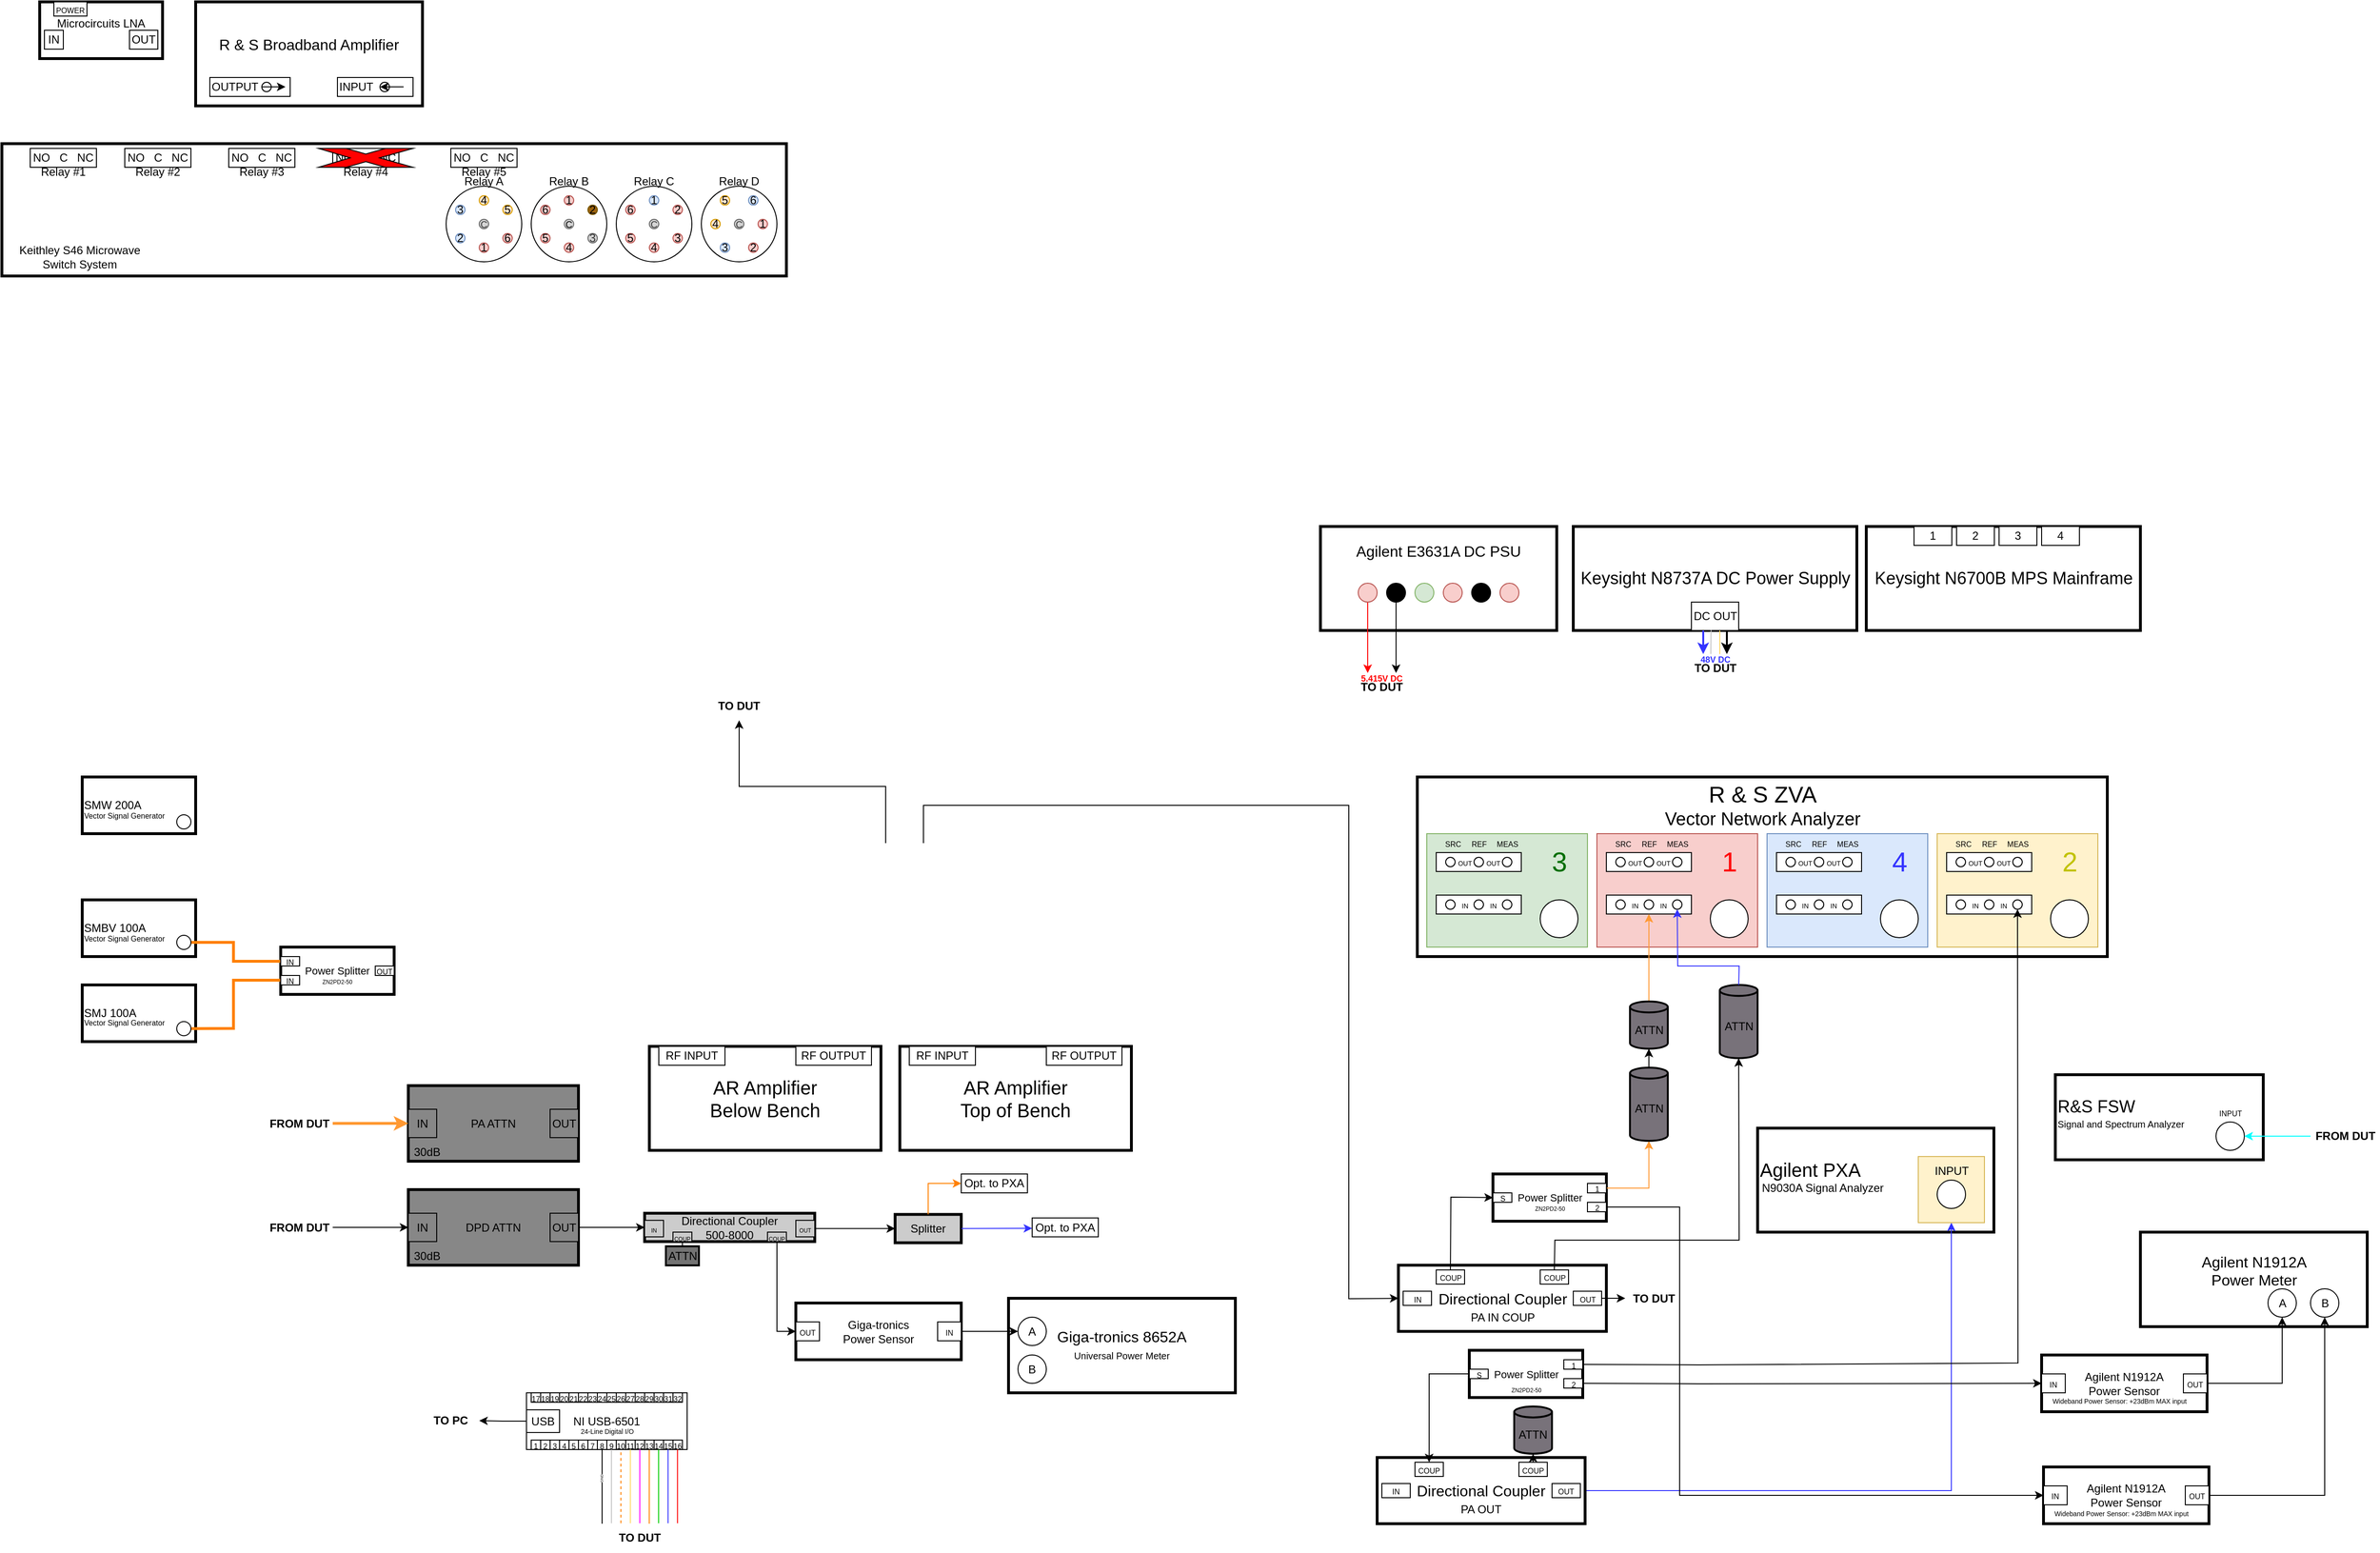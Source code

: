 <mxfile version="21.6.6" type="github" pages="2">
  <diagram name="Entire Setup" id="KPG9frDHrTeNR_pBxYRF">
    <mxGraphModel dx="1843" dy="1670" grid="1" gridSize="10" guides="1" tooltips="1" connect="1" arrows="1" fold="1" page="1" pageScale="1" pageWidth="1100" pageHeight="850" background="none" math="1" shadow="0">
      <root>
        <mxCell id="0" />
        <mxCell id="1" parent="0" />
        <mxCell id="TIZcJ4Cyvrn126za0Mi8-1" value="SMJ 100A" style="rounded=0;whiteSpace=wrap;html=1;strokeWidth=3;align=left;" parent="1" vertex="1">
          <mxGeometry x="100" y="210" width="120" height="60" as="geometry" />
        </mxCell>
        <mxCell id="TIZcJ4Cyvrn126za0Mi8-2" value="SMBV 100A" style="rounded=0;whiteSpace=wrap;html=1;strokeWidth=3;align=left;" parent="1" vertex="1">
          <mxGeometry x="100" y="120" width="120" height="60" as="geometry" />
        </mxCell>
        <mxCell id="TIZcJ4Cyvrn126za0Mi8-3" value="SMW 200A" style="rounded=0;whiteSpace=wrap;html=1;strokeWidth=3;align=left;" parent="1" vertex="1">
          <mxGeometry x="100" y="-10" width="120" height="60" as="geometry" />
        </mxCell>
        <mxCell id="TIZcJ4Cyvrn126za0Mi8-4" value="&lt;font style=&quot;font-size: 11px;&quot;&gt;Power Splitter&lt;/font&gt;" style="rounded=0;whiteSpace=wrap;html=1;strokeWidth=3;" parent="1" vertex="1">
          <mxGeometry x="310" y="170" width="120" height="50" as="geometry" />
        </mxCell>
        <mxCell id="TIZcJ4Cyvrn126za0Mi8-5" value="" style="endArrow=none;html=1;rounded=0;exitX=1;exitY=0.5;exitDx=0;exitDy=0;entryX=0;entryY=0.5;entryDx=0;entryDy=0;strokeColor=#FF8000;strokeWidth=3;" parent="1" source="4MABuNcmlsiJ_IKFp13X-12" target="IWHVhnK3SDPOk-1DZyC3-88" edge="1">
          <mxGeometry width="50" height="50" relative="1" as="geometry">
            <mxPoint x="410" y="200" as="sourcePoint" />
            <mxPoint x="300" y="190" as="targetPoint" />
            <Array as="points">
              <mxPoint x="260" y="165" />
              <mxPoint x="260" y="185" />
            </Array>
          </mxGeometry>
        </mxCell>
        <mxCell id="TIZcJ4Cyvrn126za0Mi8-6" value="" style="endArrow=none;html=1;rounded=0;exitX=1;exitY=0.5;exitDx=0;exitDy=0;entryX=0;entryY=0.5;entryDx=0;entryDy=0;strokeColor=#FF8000;strokeWidth=3;" parent="1" source="4MABuNcmlsiJ_IKFp13X-13" target="IWHVhnK3SDPOk-1DZyC3-89" edge="1">
          <mxGeometry width="50" height="50" relative="1" as="geometry">
            <mxPoint x="230" y="260" as="sourcePoint" />
            <mxPoint x="280" y="210" as="targetPoint" />
            <Array as="points">
              <mxPoint x="260" y="256" />
              <mxPoint x="260" y="205" />
            </Array>
          </mxGeometry>
        </mxCell>
        <mxCell id="TIZcJ4Cyvrn126za0Mi8-7" value="" style="rounded=0;whiteSpace=wrap;html=1;strokeWidth=3;" parent="1" vertex="1">
          <mxGeometry x="15" y="-680" width="830" height="140" as="geometry" />
        </mxCell>
        <mxCell id="TIZcJ4Cyvrn126za0Mi8-8" value="NO&amp;nbsp; &amp;nbsp;C&amp;nbsp; &amp;nbsp;NC" style="rounded=0;whiteSpace=wrap;html=1;" parent="1" vertex="1">
          <mxGeometry x="45" y="-675" width="70" height="20" as="geometry" />
        </mxCell>
        <mxCell id="Frwhosp65m-B4slvjgfp-1" value="Relay #1" style="text;html=1;strokeColor=none;fillColor=none;align=center;verticalAlign=middle;whiteSpace=wrap;rounded=0;" parent="1" vertex="1">
          <mxGeometry x="50" y="-655" width="60" height="10" as="geometry" />
        </mxCell>
        <mxCell id="Frwhosp65m-B4slvjgfp-2" value="NO&amp;nbsp; &amp;nbsp;C&amp;nbsp; &amp;nbsp;NC" style="rounded=0;whiteSpace=wrap;html=1;" parent="1" vertex="1">
          <mxGeometry x="145" y="-675" width="70" height="20" as="geometry" />
        </mxCell>
        <mxCell id="Frwhosp65m-B4slvjgfp-3" value="Relay #2" style="text;html=1;strokeColor=none;fillColor=none;align=center;verticalAlign=middle;whiteSpace=wrap;rounded=0;" parent="1" vertex="1">
          <mxGeometry x="150" y="-655" width="60" height="10" as="geometry" />
        </mxCell>
        <mxCell id="Frwhosp65m-B4slvjgfp-4" value="NO&amp;nbsp; &amp;nbsp;C&amp;nbsp; &amp;nbsp;NC" style="rounded=0;whiteSpace=wrap;html=1;" parent="1" vertex="1">
          <mxGeometry x="255" y="-675" width="70" height="20" as="geometry" />
        </mxCell>
        <mxCell id="Frwhosp65m-B4slvjgfp-5" value="Relay #3" style="text;html=1;strokeColor=none;fillColor=none;align=center;verticalAlign=middle;whiteSpace=wrap;rounded=0;" parent="1" vertex="1">
          <mxGeometry x="260" y="-655" width="60" height="10" as="geometry" />
        </mxCell>
        <mxCell id="Frwhosp65m-B4slvjgfp-6" value="NO&amp;nbsp; &amp;nbsp;C&amp;nbsp; &amp;nbsp;NC" style="rounded=0;whiteSpace=wrap;html=1;" parent="1" vertex="1">
          <mxGeometry x="365" y="-675" width="70" height="20" as="geometry" />
        </mxCell>
        <mxCell id="Frwhosp65m-B4slvjgfp-7" value="Relay #4" style="text;html=1;strokeColor=none;fillColor=none;align=center;verticalAlign=middle;whiteSpace=wrap;rounded=0;" parent="1" vertex="1">
          <mxGeometry x="370" y="-655" width="60" height="10" as="geometry" />
        </mxCell>
        <mxCell id="Frwhosp65m-B4slvjgfp-8" value="" style="ellipse;whiteSpace=wrap;html=1;aspect=fixed;" parent="1" vertex="1">
          <mxGeometry x="485" y="-635" width="80" height="80" as="geometry" />
        </mxCell>
        <mxCell id="Frwhosp65m-B4slvjgfp-9" value="4" style="ellipse;whiteSpace=wrap;html=1;aspect=fixed;fillColor=#ffe6cc;strokeColor=#d79b00;" parent="1" vertex="1">
          <mxGeometry x="520" y="-625" width="10" height="10" as="geometry" />
        </mxCell>
        <mxCell id="Frwhosp65m-B4slvjgfp-10" value="5" style="ellipse;whiteSpace=wrap;html=1;aspect=fixed;fillColor=#ffe6cc;strokeColor=#d79b00;" parent="1" vertex="1">
          <mxGeometry x="545" y="-615" width="10" height="10" as="geometry" />
        </mxCell>
        <mxCell id="Frwhosp65m-B4slvjgfp-11" value="6" style="ellipse;whiteSpace=wrap;html=1;aspect=fixed;fillColor=#f8cecc;strokeColor=#b85450;" parent="1" vertex="1">
          <mxGeometry x="545" y="-585" width="10" height="10" as="geometry" />
        </mxCell>
        <mxCell id="Frwhosp65m-B4slvjgfp-12" value="1" style="ellipse;whiteSpace=wrap;html=1;aspect=fixed;fillColor=#f8cecc;strokeColor=#b85450;" parent="1" vertex="1">
          <mxGeometry x="520" y="-575" width="10" height="10" as="geometry" />
        </mxCell>
        <mxCell id="Frwhosp65m-B4slvjgfp-13" value="2" style="ellipse;whiteSpace=wrap;html=1;aspect=fixed;fillColor=#dae8fc;strokeColor=#6c8ebf;" parent="1" vertex="1">
          <mxGeometry x="495" y="-585" width="10" height="10" as="geometry" />
        </mxCell>
        <mxCell id="Frwhosp65m-B4slvjgfp-14" value="3" style="ellipse;whiteSpace=wrap;html=1;aspect=fixed;fillColor=#dae8fc;strokeColor=#6c8ebf;" parent="1" vertex="1">
          <mxGeometry x="495" y="-615" width="10" height="10" as="geometry" />
        </mxCell>
        <mxCell id="Frwhosp65m-B4slvjgfp-15" value="&lt;font style=&quot;font-size: 10px;&quot;&gt;C&lt;/font&gt;" style="ellipse;whiteSpace=wrap;html=1;aspect=fixed;fillColor=#D4D4D4;fontColor=#333333;strokeColor=#666666;" parent="1" vertex="1">
          <mxGeometry x="520" y="-600" width="10" height="10" as="geometry" />
        </mxCell>
        <mxCell id="Frwhosp65m-B4slvjgfp-16" value="Relay A" style="text;html=1;strokeColor=none;fillColor=none;align=center;verticalAlign=middle;whiteSpace=wrap;rounded=0;" parent="1" vertex="1">
          <mxGeometry x="495" y="-645" width="60" height="10" as="geometry" />
        </mxCell>
        <mxCell id="Frwhosp65m-B4slvjgfp-17" value="" style="ellipse;whiteSpace=wrap;html=1;aspect=fixed;" parent="1" vertex="1">
          <mxGeometry x="575" y="-635" width="80" height="80" as="geometry" />
        </mxCell>
        <mxCell id="Frwhosp65m-B4slvjgfp-18" value="1" style="ellipse;whiteSpace=wrap;html=1;aspect=fixed;fillColor=#f8cecc;strokeColor=#b85450;" parent="1" vertex="1">
          <mxGeometry x="610" y="-625" width="10" height="10" as="geometry" />
        </mxCell>
        <mxCell id="Frwhosp65m-B4slvjgfp-19" value="2" style="ellipse;whiteSpace=wrap;html=1;aspect=fixed;fillColor=#9C630E;strokeColor=#755500;gradientColor=none;" parent="1" vertex="1">
          <mxGeometry x="635" y="-615" width="10" height="10" as="geometry" />
        </mxCell>
        <mxCell id="Frwhosp65m-B4slvjgfp-20" value="3" style="ellipse;whiteSpace=wrap;html=1;aspect=fixed;fillColor=#D4D4D4;fontColor=#333333;strokeColor=#666666;" parent="1" vertex="1">
          <mxGeometry x="635" y="-585" width="10" height="10" as="geometry" />
        </mxCell>
        <mxCell id="Frwhosp65m-B4slvjgfp-21" value="4" style="ellipse;whiteSpace=wrap;html=1;aspect=fixed;fillColor=#f8cecc;strokeColor=#b85450;" parent="1" vertex="1">
          <mxGeometry x="610" y="-575" width="10" height="10" as="geometry" />
        </mxCell>
        <mxCell id="Frwhosp65m-B4slvjgfp-22" value="5" style="ellipse;whiteSpace=wrap;html=1;aspect=fixed;fillColor=#f8cecc;strokeColor=#b85450;" parent="1" vertex="1">
          <mxGeometry x="585" y="-585" width="10" height="10" as="geometry" />
        </mxCell>
        <mxCell id="Frwhosp65m-B4slvjgfp-23" value="6" style="ellipse;whiteSpace=wrap;html=1;aspect=fixed;fillColor=#f8cecc;strokeColor=#b85450;" parent="1" vertex="1">
          <mxGeometry x="585" y="-615" width="10" height="10" as="geometry" />
        </mxCell>
        <mxCell id="Frwhosp65m-B4slvjgfp-24" value="&lt;font style=&quot;font-size: 10px;&quot;&gt;C&lt;/font&gt;" style="ellipse;whiteSpace=wrap;html=1;aspect=fixed;fillColor=#D4D4D4;strokeColor=#737373;" parent="1" vertex="1">
          <mxGeometry x="610" y="-600" width="10" height="10" as="geometry" />
        </mxCell>
        <mxCell id="Frwhosp65m-B4slvjgfp-25" value="Relay B" style="text;html=1;strokeColor=none;fillColor=none;align=center;verticalAlign=middle;whiteSpace=wrap;rounded=0;" parent="1" vertex="1">
          <mxGeometry x="585" y="-645" width="60" height="10" as="geometry" />
        </mxCell>
        <mxCell id="Frwhosp65m-B4slvjgfp-26" value="" style="ellipse;whiteSpace=wrap;html=1;aspect=fixed;" parent="1" vertex="1">
          <mxGeometry x="665" y="-635" width="80" height="80" as="geometry" />
        </mxCell>
        <mxCell id="Frwhosp65m-B4slvjgfp-27" value="1" style="ellipse;whiteSpace=wrap;html=1;aspect=fixed;fillColor=#dae8fc;strokeColor=#6c8ebf;" parent="1" vertex="1">
          <mxGeometry x="700" y="-625" width="10" height="10" as="geometry" />
        </mxCell>
        <mxCell id="Frwhosp65m-B4slvjgfp-28" value="2" style="ellipse;whiteSpace=wrap;html=1;aspect=fixed;fillColor=#f8cecc;strokeColor=#b85450;" parent="1" vertex="1">
          <mxGeometry x="725" y="-615" width="10" height="10" as="geometry" />
        </mxCell>
        <mxCell id="Frwhosp65m-B4slvjgfp-29" value="3" style="ellipse;whiteSpace=wrap;html=1;aspect=fixed;fillColor=#f8cecc;strokeColor=#b85450;" parent="1" vertex="1">
          <mxGeometry x="725" y="-585" width="10" height="10" as="geometry" />
        </mxCell>
        <mxCell id="Frwhosp65m-B4slvjgfp-30" value="4" style="ellipse;whiteSpace=wrap;html=1;aspect=fixed;fillColor=#f8cecc;strokeColor=#b85450;" parent="1" vertex="1">
          <mxGeometry x="700" y="-575" width="10" height="10" as="geometry" />
        </mxCell>
        <mxCell id="Frwhosp65m-B4slvjgfp-31" value="5" style="ellipse;whiteSpace=wrap;html=1;aspect=fixed;fillColor=#f8cecc;strokeColor=#b85450;" parent="1" vertex="1">
          <mxGeometry x="675" y="-585" width="10" height="10" as="geometry" />
        </mxCell>
        <mxCell id="Frwhosp65m-B4slvjgfp-32" value="6" style="ellipse;whiteSpace=wrap;html=1;aspect=fixed;fillColor=#f8cecc;strokeColor=#b85450;" parent="1" vertex="1">
          <mxGeometry x="675" y="-615" width="10" height="10" as="geometry" />
        </mxCell>
        <mxCell id="Frwhosp65m-B4slvjgfp-33" value="&lt;font style=&quot;font-size: 10px;&quot;&gt;C&lt;/font&gt;" style="ellipse;whiteSpace=wrap;html=1;aspect=fixed;fillColor=#D4D4D4;fontColor=#333333;strokeColor=#666666;" parent="1" vertex="1">
          <mxGeometry x="700" y="-600" width="10" height="10" as="geometry" />
        </mxCell>
        <mxCell id="Frwhosp65m-B4slvjgfp-34" value="Relay C" style="text;html=1;strokeColor=none;fillColor=none;align=center;verticalAlign=middle;whiteSpace=wrap;rounded=0;" parent="1" vertex="1">
          <mxGeometry x="675" y="-645" width="60" height="10" as="geometry" />
        </mxCell>
        <mxCell id="Frwhosp65m-B4slvjgfp-35" value="" style="ellipse;whiteSpace=wrap;html=1;aspect=fixed;" parent="1" vertex="1">
          <mxGeometry x="755" y="-635" width="80" height="80" as="geometry" />
        </mxCell>
        <mxCell id="Frwhosp65m-B4slvjgfp-36" value="6" style="ellipse;whiteSpace=wrap;html=1;aspect=fixed;fillColor=#dae8fc;strokeColor=#6c8ebf;" parent="1" vertex="1">
          <mxGeometry x="805" y="-625" width="10" height="10" as="geometry" />
        </mxCell>
        <mxCell id="Frwhosp65m-B4slvjgfp-37" value="1" style="ellipse;whiteSpace=wrap;html=1;aspect=fixed;fillColor=#f8cecc;strokeColor=#b85450;" parent="1" vertex="1">
          <mxGeometry x="815" y="-600" width="10" height="10" as="geometry" />
        </mxCell>
        <mxCell id="Frwhosp65m-B4slvjgfp-38" value="2" style="ellipse;whiteSpace=wrap;html=1;aspect=fixed;fillColor=#f8cecc;strokeColor=#b85450;" parent="1" vertex="1">
          <mxGeometry x="805" y="-575" width="10" height="10" as="geometry" />
        </mxCell>
        <mxCell id="Frwhosp65m-B4slvjgfp-39" value="3" style="ellipse;whiteSpace=wrap;html=1;aspect=fixed;fillColor=#dae8fc;strokeColor=#6c8ebf;" parent="1" vertex="1">
          <mxGeometry x="775" y="-575" width="10" height="10" as="geometry" />
        </mxCell>
        <mxCell id="Frwhosp65m-B4slvjgfp-40" value="4" style="ellipse;whiteSpace=wrap;html=1;aspect=fixed;fillColor=#ffe6cc;strokeColor=#d79b00;" parent="1" vertex="1">
          <mxGeometry x="765" y="-600" width="10" height="10" as="geometry" />
        </mxCell>
        <mxCell id="Frwhosp65m-B4slvjgfp-41" value="5" style="ellipse;whiteSpace=wrap;html=1;aspect=fixed;fillColor=#ffe6cc;strokeColor=#d79b00;" parent="1" vertex="1">
          <mxGeometry x="775" y="-625" width="10" height="10" as="geometry" />
        </mxCell>
        <mxCell id="Frwhosp65m-B4slvjgfp-42" value="&lt;font style=&quot;font-size: 10px;&quot;&gt;C&lt;/font&gt;" style="ellipse;whiteSpace=wrap;html=1;aspect=fixed;fillColor=#D4D4D4;fontColor=#333333;strokeColor=#666666;" parent="1" vertex="1">
          <mxGeometry x="790" y="-600" width="10" height="10" as="geometry" />
        </mxCell>
        <mxCell id="Frwhosp65m-B4slvjgfp-43" value="Relay D" style="text;html=1;strokeColor=none;fillColor=none;align=center;verticalAlign=middle;whiteSpace=wrap;rounded=0;" parent="1" vertex="1">
          <mxGeometry x="765" y="-645" width="60" height="10" as="geometry" />
        </mxCell>
        <mxCell id="Frwhosp65m-B4slvjgfp-50" value="NO&amp;nbsp; &amp;nbsp;C&amp;nbsp; &amp;nbsp;NC" style="rounded=0;whiteSpace=wrap;html=1;" parent="1" vertex="1">
          <mxGeometry x="490" y="-675" width="70" height="20" as="geometry" />
        </mxCell>
        <mxCell id="Frwhosp65m-B4slvjgfp-51" value="Relay #5" style="text;html=1;strokeColor=none;fillColor=none;align=center;verticalAlign=middle;whiteSpace=wrap;rounded=0;" parent="1" vertex="1">
          <mxGeometry x="495" y="-655" width="60" height="10" as="geometry" />
        </mxCell>
        <mxCell id="Frwhosp65m-B4slvjgfp-54" value="&lt;font style=&quot;font-size: 20px;&quot;&gt;AR Amplifier&lt;br&gt;Top of Bench&lt;br&gt;&lt;/font&gt;" style="rounded=0;whiteSpace=wrap;html=1;strokeWidth=3;" parent="1" vertex="1">
          <mxGeometry x="965" y="275" width="245" height="110" as="geometry" />
        </mxCell>
        <mxCell id="Frwhosp65m-B4slvjgfp-55" value="RF INPUT" style="rounded=0;whiteSpace=wrap;html=1;" parent="1" vertex="1">
          <mxGeometry x="975" y="275" width="70" height="20" as="geometry" />
        </mxCell>
        <mxCell id="Frwhosp65m-B4slvjgfp-57" value="RF OUTPUT" style="rounded=0;whiteSpace=wrap;html=1;" parent="1" vertex="1">
          <mxGeometry x="1120" y="275" width="80" height="20" as="geometry" />
        </mxCell>
        <mxCell id="Frwhosp65m-B4slvjgfp-61" value="Microcircuits LNA&lt;br&gt;&lt;br&gt;" style="rounded=0;whiteSpace=wrap;html=1;strokeWidth=3;" parent="1" vertex="1">
          <mxGeometry x="55" y="-830" width="130" height="60" as="geometry" />
        </mxCell>
        <mxCell id="Frwhosp65m-B4slvjgfp-64" value="IN" style="rounded=0;whiteSpace=wrap;html=1;" parent="1" vertex="1">
          <mxGeometry x="60" y="-800" width="20" height="20" as="geometry" />
        </mxCell>
        <mxCell id="Frwhosp65m-B4slvjgfp-65" value="OUT" style="rounded=0;whiteSpace=wrap;html=1;" parent="1" vertex="1">
          <mxGeometry x="150" y="-800" width="30" height="20" as="geometry" />
        </mxCell>
        <mxCell id="Frwhosp65m-B4slvjgfp-66" value="&lt;font style=&quot;font-size: 16px;&quot;&gt;R &amp;amp; S Broadband Amplifier&lt;br&gt;&lt;br&gt;&lt;/font&gt;" style="rounded=0;whiteSpace=wrap;html=1;strokeWidth=3;" parent="1" vertex="1">
          <mxGeometry x="220" y="-830" width="240" height="110" as="geometry" />
        </mxCell>
        <mxCell id="Frwhosp65m-B4slvjgfp-67" value="INPUT" style="rounded=0;whiteSpace=wrap;html=1;align=left;" parent="1" vertex="1">
          <mxGeometry x="370" y="-750" width="80" height="20" as="geometry" />
        </mxCell>
        <mxCell id="Frwhosp65m-B4slvjgfp-68" value="" style="ellipse;whiteSpace=wrap;html=1;aspect=fixed;" parent="1" vertex="1">
          <mxGeometry x="415" y="-745" width="10" height="10" as="geometry" />
        </mxCell>
        <mxCell id="Frwhosp65m-B4slvjgfp-69" value="" style="endArrow=classic;html=1;rounded=0;strokeWidth=1;strokeColor=default;" parent="1" edge="1">
          <mxGeometry width="50" height="50" relative="1" as="geometry">
            <mxPoint x="440" y="-740.11" as="sourcePoint" />
            <mxPoint x="415" y="-740.11" as="targetPoint" />
          </mxGeometry>
        </mxCell>
        <mxCell id="Frwhosp65m-B4slvjgfp-76" value="OUTPUT" style="rounded=0;whiteSpace=wrap;html=1;align=left;" parent="1" vertex="1">
          <mxGeometry x="235" y="-750" width="85" height="20" as="geometry" />
        </mxCell>
        <mxCell id="Frwhosp65m-B4slvjgfp-77" value="" style="ellipse;whiteSpace=wrap;html=1;aspect=fixed;" parent="1" vertex="1">
          <mxGeometry x="290" y="-745" width="10" height="10" as="geometry" />
        </mxCell>
        <mxCell id="Frwhosp65m-B4slvjgfp-78" value="" style="endArrow=classic;html=1;rounded=0;strokeWidth=1;strokeColor=default;" parent="1" edge="1">
          <mxGeometry width="50" height="50" relative="1" as="geometry">
            <mxPoint x="290" y="-740.11" as="sourcePoint" />
            <mxPoint x="315" y="-740.11" as="targetPoint" />
          </mxGeometry>
        </mxCell>
        <mxCell id="Frwhosp65m-B4slvjgfp-83" value="&lt;font style=&quot;font-size: 18px;&quot;&gt;Keysight N8737A DC Power Supply&lt;/font&gt;" style="rounded=0;whiteSpace=wrap;html=1;strokeWidth=3;" parent="1" vertex="1">
          <mxGeometry x="1677.5" y="-275" width="300" height="110" as="geometry" />
        </mxCell>
        <mxCell id="Frwhosp65m-B4slvjgfp-84" value="&lt;font style=&quot;font-size: 18px;&quot;&gt;Keysight N6700B MPS Mainframe&lt;/font&gt;" style="rounded=0;whiteSpace=wrap;html=1;strokeWidth=3;" parent="1" vertex="1">
          <mxGeometry x="1987.5" y="-275" width="290" height="110" as="geometry" />
        </mxCell>
        <mxCell id="Frwhosp65m-B4slvjgfp-85" value="&lt;font style=&quot;font-size: 16px;&quot;&gt;Agilent E3631A DC PSU&lt;br&gt;&lt;br&gt;&lt;br&gt;&lt;br&gt;&lt;/font&gt;" style="rounded=0;whiteSpace=wrap;html=1;strokeWidth=3;" parent="1" vertex="1">
          <mxGeometry x="1410" y="-275" width="250" height="110" as="geometry" />
        </mxCell>
        <mxCell id="Frwhosp65m-B4slvjgfp-87" value="&lt;font style=&quot;&quot;&gt;&lt;span style=&quot;font-size: 24px;&quot;&gt;R &amp;amp; S ZVA&lt;/span&gt;&lt;br&gt;&lt;font style=&quot;font-size: 19px;&quot;&gt;Vector Network Analyzer&lt;/font&gt;&lt;br&gt;&lt;br&gt;&lt;br&gt;&lt;br&gt;&lt;br&gt;&lt;br&gt;&lt;br&gt;&lt;br&gt;&lt;br&gt;&lt;br&gt;&lt;/font&gt;" style="rounded=0;whiteSpace=wrap;html=1;strokeWidth=3;" parent="1" vertex="1">
          <mxGeometry x="1512.5" y="-10" width="730" height="190" as="geometry" />
        </mxCell>
        <mxCell id="Frwhosp65m-B4slvjgfp-88" value="&lt;font style=&quot;font-size: 20px;&quot;&gt;Agilent PXA&lt;br&gt;&lt;br&gt;&lt;/font&gt;" style="rounded=0;whiteSpace=wrap;html=1;align=left;strokeWidth=3;" parent="1" vertex="1">
          <mxGeometry x="1872.5" y="361.54" width="250" height="110" as="geometry" />
        </mxCell>
        <mxCell id="Frwhosp65m-B4slvjgfp-89" value="&lt;font style=&quot;font-size: 18px;&quot;&gt;R&amp;amp;S FSW&lt;br&gt;&lt;br&gt;&lt;/font&gt;" style="rounded=0;whiteSpace=wrap;html=1;align=left;strokeWidth=3;" parent="1" vertex="1">
          <mxGeometry x="2187.5" y="305" width="220" height="90" as="geometry" />
        </mxCell>
        <mxCell id="Frwhosp65m-B4slvjgfp-90" value="" style="rounded=0;whiteSpace=wrap;html=1;fillColor=#d5e8d4;strokeColor=#82b366;" parent="1" vertex="1">
          <mxGeometry x="1522.5" y="50" width="170" height="120" as="geometry" />
        </mxCell>
        <mxCell id="Frwhosp65m-B4slvjgfp-94" value="" style="rounded=0;whiteSpace=wrap;html=1;" parent="1" vertex="1">
          <mxGeometry x="1532.5" y="70" width="90" height="20" as="geometry" />
        </mxCell>
        <mxCell id="Frwhosp65m-B4slvjgfp-95" value="" style="rounded=0;whiteSpace=wrap;html=1;" parent="1" vertex="1">
          <mxGeometry x="1532.5" y="115" width="90" height="20" as="geometry" />
        </mxCell>
        <mxCell id="Frwhosp65m-B4slvjgfp-97" value="" style="ellipse;whiteSpace=wrap;html=1;aspect=fixed;" parent="1" vertex="1">
          <mxGeometry x="1642.5" y="120" width="40" height="40" as="geometry" />
        </mxCell>
        <mxCell id="Frwhosp65m-B4slvjgfp-98" value="&lt;font color=&quot;#006e00&quot; style=&quot;font-size: 29px;&quot;&gt;3&lt;/font&gt;" style="text;html=1;strokeColor=none;fillColor=none;align=center;verticalAlign=middle;whiteSpace=wrap;rounded=0;" parent="1" vertex="1">
          <mxGeometry x="1632.5" y="65" width="60" height="30" as="geometry" />
        </mxCell>
        <mxCell id="Frwhosp65m-B4slvjgfp-99" value="" style="ellipse;whiteSpace=wrap;html=1;aspect=fixed;" parent="1" vertex="1">
          <mxGeometry x="1542.5" y="75" width="10" height="10" as="geometry" />
        </mxCell>
        <mxCell id="Frwhosp65m-B4slvjgfp-100" value="&lt;font style=&quot;font-size: 8px;&quot;&gt;SRC&lt;/font&gt;" style="text;html=1;strokeColor=none;fillColor=none;align=center;verticalAlign=middle;whiteSpace=wrap;rounded=0;" parent="1" vertex="1">
          <mxGeometry x="1537.5" y="50" width="25" height="20" as="geometry" />
        </mxCell>
        <mxCell id="IWHVhnK3SDPOk-1DZyC3-1" value="" style="ellipse;whiteSpace=wrap;html=1;aspect=fixed;" parent="1" vertex="1">
          <mxGeometry x="1572.5" y="75" width="10" height="10" as="geometry" />
        </mxCell>
        <mxCell id="IWHVhnK3SDPOk-1DZyC3-2" value="" style="ellipse;whiteSpace=wrap;html=1;aspect=fixed;" parent="1" vertex="1">
          <mxGeometry x="1602.5" y="75" width="10" height="10" as="geometry" />
        </mxCell>
        <mxCell id="IWHVhnK3SDPOk-1DZyC3-3" value="" style="ellipse;whiteSpace=wrap;html=1;aspect=fixed;" parent="1" vertex="1">
          <mxGeometry x="1542.5" y="120" width="10" height="10" as="geometry" />
        </mxCell>
        <mxCell id="IWHVhnK3SDPOk-1DZyC3-4" value="" style="ellipse;whiteSpace=wrap;html=1;aspect=fixed;" parent="1" vertex="1">
          <mxGeometry x="1572.5" y="120" width="10" height="10" as="geometry" />
        </mxCell>
        <mxCell id="IWHVhnK3SDPOk-1DZyC3-5" value="" style="ellipse;whiteSpace=wrap;html=1;aspect=fixed;" parent="1" vertex="1">
          <mxGeometry x="1602.5" y="120" width="10" height="10" as="geometry" />
        </mxCell>
        <mxCell id="IWHVhnK3SDPOk-1DZyC3-6" value="&lt;font style=&quot;font-size: 8px;&quot;&gt;REF&lt;/font&gt;" style="text;html=1;strokeColor=none;fillColor=none;align=center;verticalAlign=middle;whiteSpace=wrap;rounded=0;" parent="1" vertex="1">
          <mxGeometry x="1567.5" y="50" width="20" height="20" as="geometry" />
        </mxCell>
        <mxCell id="IWHVhnK3SDPOk-1DZyC3-7" value="&lt;font style=&quot;font-size: 8px;&quot;&gt;MEAS&lt;/font&gt;" style="text;html=1;strokeColor=none;fillColor=none;align=center;verticalAlign=middle;whiteSpace=wrap;rounded=0;" parent="1" vertex="1">
          <mxGeometry x="1597.5" y="50" width="20" height="20" as="geometry" />
        </mxCell>
        <mxCell id="IWHVhnK3SDPOk-1DZyC3-8" value="&lt;font style=&quot;font-size: 7px;&quot;&gt;OUT&lt;/font&gt;" style="text;html=1;strokeColor=none;fillColor=none;align=center;verticalAlign=middle;whiteSpace=wrap;rounded=0;" parent="1" vertex="1">
          <mxGeometry x="1552.5" y="75" width="20" height="10" as="geometry" />
        </mxCell>
        <mxCell id="IWHVhnK3SDPOk-1DZyC3-9" value="&lt;font style=&quot;font-size: 7px;&quot;&gt;IN&lt;/font&gt;" style="text;html=1;strokeColor=none;fillColor=none;align=center;verticalAlign=middle;whiteSpace=wrap;rounded=0;" parent="1" vertex="1">
          <mxGeometry x="1552.5" y="120" width="20" height="10" as="geometry" />
        </mxCell>
        <mxCell id="IWHVhnK3SDPOk-1DZyC3-26" value="" style="rounded=0;whiteSpace=wrap;html=1;fillColor=#f8cecc;strokeColor=#b85450;" parent="1" vertex="1">
          <mxGeometry x="1702.5" y="50" width="170" height="120" as="geometry" />
        </mxCell>
        <mxCell id="IWHVhnK3SDPOk-1DZyC3-27" value="" style="rounded=0;whiteSpace=wrap;html=1;" parent="1" vertex="1">
          <mxGeometry x="1712.5" y="70" width="90" height="20" as="geometry" />
        </mxCell>
        <mxCell id="IWHVhnK3SDPOk-1DZyC3-28" value="" style="rounded=0;whiteSpace=wrap;html=1;" parent="1" vertex="1">
          <mxGeometry x="1712.5" y="115" width="90" height="20" as="geometry" />
        </mxCell>
        <mxCell id="IWHVhnK3SDPOk-1DZyC3-29" value="" style="ellipse;whiteSpace=wrap;html=1;aspect=fixed;" parent="1" vertex="1">
          <mxGeometry x="1822.5" y="120" width="40" height="40" as="geometry" />
        </mxCell>
        <mxCell id="IWHVhnK3SDPOk-1DZyC3-30" value="&lt;font color=&quot;#ff0000&quot; style=&quot;font-size: 29px;&quot;&gt;1&lt;/font&gt;" style="text;html=1;strokeColor=none;fillColor=none;align=center;verticalAlign=middle;whiteSpace=wrap;rounded=0;" parent="1" vertex="1">
          <mxGeometry x="1812.5" y="65" width="60" height="30" as="geometry" />
        </mxCell>
        <mxCell id="IWHVhnK3SDPOk-1DZyC3-31" value="" style="ellipse;whiteSpace=wrap;html=1;aspect=fixed;" parent="1" vertex="1">
          <mxGeometry x="1722.5" y="75" width="10" height="10" as="geometry" />
        </mxCell>
        <mxCell id="IWHVhnK3SDPOk-1DZyC3-32" value="&lt;font style=&quot;font-size: 8px;&quot;&gt;SRC&lt;/font&gt;" style="text;html=1;strokeColor=none;fillColor=none;align=center;verticalAlign=middle;whiteSpace=wrap;rounded=0;" parent="1" vertex="1">
          <mxGeometry x="1717.5" y="50" width="25" height="20" as="geometry" />
        </mxCell>
        <mxCell id="IWHVhnK3SDPOk-1DZyC3-33" value="" style="ellipse;whiteSpace=wrap;html=1;aspect=fixed;" parent="1" vertex="1">
          <mxGeometry x="1752.5" y="75" width="10" height="10" as="geometry" />
        </mxCell>
        <mxCell id="IWHVhnK3SDPOk-1DZyC3-34" value="" style="ellipse;whiteSpace=wrap;html=1;aspect=fixed;" parent="1" vertex="1">
          <mxGeometry x="1782.5" y="75" width="10" height="10" as="geometry" />
        </mxCell>
        <mxCell id="IWHVhnK3SDPOk-1DZyC3-35" value="" style="ellipse;whiteSpace=wrap;html=1;aspect=fixed;" parent="1" vertex="1">
          <mxGeometry x="1722.5" y="120" width="10" height="10" as="geometry" />
        </mxCell>
        <mxCell id="IWHVhnK3SDPOk-1DZyC3-36" value="" style="ellipse;whiteSpace=wrap;html=1;aspect=fixed;" parent="1" vertex="1">
          <mxGeometry x="1752.5" y="120" width="10" height="10" as="geometry" />
        </mxCell>
        <mxCell id="IWHVhnK3SDPOk-1DZyC3-37" value="" style="ellipse;whiteSpace=wrap;html=1;aspect=fixed;" parent="1" vertex="1">
          <mxGeometry x="1782.5" y="120" width="10" height="10" as="geometry" />
        </mxCell>
        <mxCell id="IWHVhnK3SDPOk-1DZyC3-38" value="&lt;font style=&quot;font-size: 8px;&quot;&gt;REF&lt;/font&gt;" style="text;html=1;strokeColor=none;fillColor=none;align=center;verticalAlign=middle;whiteSpace=wrap;rounded=0;" parent="1" vertex="1">
          <mxGeometry x="1747.5" y="50" width="20" height="20" as="geometry" />
        </mxCell>
        <mxCell id="IWHVhnK3SDPOk-1DZyC3-39" value="&lt;font style=&quot;font-size: 8px;&quot;&gt;MEAS&lt;/font&gt;" style="text;html=1;strokeColor=none;fillColor=none;align=center;verticalAlign=middle;whiteSpace=wrap;rounded=0;" parent="1" vertex="1">
          <mxGeometry x="1777.5" y="50" width="20" height="20" as="geometry" />
        </mxCell>
        <mxCell id="IWHVhnK3SDPOk-1DZyC3-40" value="&lt;font style=&quot;font-size: 7px;&quot;&gt;OUT&lt;/font&gt;" style="text;html=1;strokeColor=none;fillColor=none;align=center;verticalAlign=middle;whiteSpace=wrap;rounded=0;" parent="1" vertex="1">
          <mxGeometry x="1732.5" y="75" width="20" height="10" as="geometry" />
        </mxCell>
        <mxCell id="IWHVhnK3SDPOk-1DZyC3-41" value="&lt;font style=&quot;font-size: 7px;&quot;&gt;IN&lt;/font&gt;" style="text;html=1;strokeColor=none;fillColor=none;align=center;verticalAlign=middle;whiteSpace=wrap;rounded=0;" parent="1" vertex="1">
          <mxGeometry x="1732.5" y="120" width="20" height="10" as="geometry" />
        </mxCell>
        <mxCell id="IWHVhnK3SDPOk-1DZyC3-42" value="" style="rounded=0;whiteSpace=wrap;html=1;fillColor=#dae8fc;strokeColor=#6c8ebf;" parent="1" vertex="1">
          <mxGeometry x="1882.5" y="50" width="170" height="120" as="geometry" />
        </mxCell>
        <mxCell id="IWHVhnK3SDPOk-1DZyC3-43" value="" style="rounded=0;whiteSpace=wrap;html=1;" parent="1" vertex="1">
          <mxGeometry x="1892.5" y="70" width="90" height="20" as="geometry" />
        </mxCell>
        <mxCell id="IWHVhnK3SDPOk-1DZyC3-44" value="" style="rounded=0;whiteSpace=wrap;html=1;" parent="1" vertex="1">
          <mxGeometry x="1892.5" y="115" width="90" height="20" as="geometry" />
        </mxCell>
        <mxCell id="IWHVhnK3SDPOk-1DZyC3-45" value="" style="ellipse;whiteSpace=wrap;html=1;aspect=fixed;" parent="1" vertex="1">
          <mxGeometry x="2002.5" y="120" width="40" height="40" as="geometry" />
        </mxCell>
        <mxCell id="IWHVhnK3SDPOk-1DZyC3-46" value="&lt;font color=&quot;#3333ff&quot; style=&quot;font-size: 29px;&quot;&gt;4&lt;/font&gt;" style="text;html=1;strokeColor=none;fillColor=none;align=center;verticalAlign=middle;whiteSpace=wrap;rounded=0;" parent="1" vertex="1">
          <mxGeometry x="1992.5" y="65" width="60" height="30" as="geometry" />
        </mxCell>
        <mxCell id="IWHVhnK3SDPOk-1DZyC3-47" value="" style="ellipse;whiteSpace=wrap;html=1;aspect=fixed;" parent="1" vertex="1">
          <mxGeometry x="1902.5" y="75" width="10" height="10" as="geometry" />
        </mxCell>
        <mxCell id="IWHVhnK3SDPOk-1DZyC3-48" value="&lt;font style=&quot;font-size: 8px;&quot;&gt;SRC&lt;/font&gt;" style="text;html=1;strokeColor=none;fillColor=none;align=center;verticalAlign=middle;whiteSpace=wrap;rounded=0;" parent="1" vertex="1">
          <mxGeometry x="1897.5" y="50" width="25" height="20" as="geometry" />
        </mxCell>
        <mxCell id="IWHVhnK3SDPOk-1DZyC3-49" value="" style="ellipse;whiteSpace=wrap;html=1;aspect=fixed;" parent="1" vertex="1">
          <mxGeometry x="1932.5" y="75" width="10" height="10" as="geometry" />
        </mxCell>
        <mxCell id="IWHVhnK3SDPOk-1DZyC3-50" value="" style="ellipse;whiteSpace=wrap;html=1;aspect=fixed;" parent="1" vertex="1">
          <mxGeometry x="1962.5" y="75" width="10" height="10" as="geometry" />
        </mxCell>
        <mxCell id="IWHVhnK3SDPOk-1DZyC3-51" value="" style="ellipse;whiteSpace=wrap;html=1;aspect=fixed;" parent="1" vertex="1">
          <mxGeometry x="1902.5" y="120" width="10" height="10" as="geometry" />
        </mxCell>
        <mxCell id="IWHVhnK3SDPOk-1DZyC3-52" value="" style="ellipse;whiteSpace=wrap;html=1;aspect=fixed;" parent="1" vertex="1">
          <mxGeometry x="1932.5" y="120" width="10" height="10" as="geometry" />
        </mxCell>
        <mxCell id="IWHVhnK3SDPOk-1DZyC3-53" value="" style="ellipse;whiteSpace=wrap;html=1;aspect=fixed;" parent="1" vertex="1">
          <mxGeometry x="1962.5" y="120" width="10" height="10" as="geometry" />
        </mxCell>
        <mxCell id="IWHVhnK3SDPOk-1DZyC3-54" value="&lt;font style=&quot;font-size: 8px;&quot;&gt;REF&lt;/font&gt;" style="text;html=1;strokeColor=none;fillColor=none;align=center;verticalAlign=middle;whiteSpace=wrap;rounded=0;" parent="1" vertex="1">
          <mxGeometry x="1927.5" y="50" width="20" height="20" as="geometry" />
        </mxCell>
        <mxCell id="IWHVhnK3SDPOk-1DZyC3-55" value="&lt;font style=&quot;font-size: 8px;&quot;&gt;MEAS&lt;/font&gt;" style="text;html=1;strokeColor=none;fillColor=none;align=center;verticalAlign=middle;whiteSpace=wrap;rounded=0;" parent="1" vertex="1">
          <mxGeometry x="1957.5" y="50" width="20" height="20" as="geometry" />
        </mxCell>
        <mxCell id="IWHVhnK3SDPOk-1DZyC3-56" value="&lt;font style=&quot;font-size: 7px;&quot;&gt;OUT&lt;/font&gt;" style="text;html=1;strokeColor=none;fillColor=none;align=center;verticalAlign=middle;whiteSpace=wrap;rounded=0;" parent="1" vertex="1">
          <mxGeometry x="1912.5" y="75" width="20" height="10" as="geometry" />
        </mxCell>
        <mxCell id="IWHVhnK3SDPOk-1DZyC3-57" value="&lt;font style=&quot;font-size: 7px;&quot;&gt;IN&lt;/font&gt;" style="text;html=1;strokeColor=none;fillColor=none;align=center;verticalAlign=middle;whiteSpace=wrap;rounded=0;" parent="1" vertex="1">
          <mxGeometry x="1912.5" y="120" width="20" height="10" as="geometry" />
        </mxCell>
        <mxCell id="IWHVhnK3SDPOk-1DZyC3-58" value="" style="rounded=0;whiteSpace=wrap;html=1;fillColor=#fff2cc;strokeColor=#d6b656;" parent="1" vertex="1">
          <mxGeometry x="2062.5" y="50" width="170" height="120" as="geometry" />
        </mxCell>
        <mxCell id="IWHVhnK3SDPOk-1DZyC3-59" value="" style="rounded=0;whiteSpace=wrap;html=1;" parent="1" vertex="1">
          <mxGeometry x="2072.5" y="70" width="90" height="20" as="geometry" />
        </mxCell>
        <mxCell id="IWHVhnK3SDPOk-1DZyC3-60" value="" style="rounded=0;whiteSpace=wrap;html=1;" parent="1" vertex="1">
          <mxGeometry x="2072.5" y="115" width="90" height="20" as="geometry" />
        </mxCell>
        <mxCell id="IWHVhnK3SDPOk-1DZyC3-61" value="" style="ellipse;whiteSpace=wrap;html=1;aspect=fixed;" parent="1" vertex="1">
          <mxGeometry x="2182.5" y="120" width="40" height="40" as="geometry" />
        </mxCell>
        <mxCell id="IWHVhnK3SDPOk-1DZyC3-62" value="&lt;font color=&quot;#c2c200&quot; style=&quot;font-size: 29px;&quot;&gt;2&lt;/font&gt;" style="text;html=1;strokeColor=none;fillColor=none;align=center;verticalAlign=middle;whiteSpace=wrap;rounded=0;" parent="1" vertex="1">
          <mxGeometry x="2172.5" y="65" width="60" height="30" as="geometry" />
        </mxCell>
        <mxCell id="IWHVhnK3SDPOk-1DZyC3-63" value="" style="ellipse;whiteSpace=wrap;html=1;aspect=fixed;" parent="1" vertex="1">
          <mxGeometry x="2082.5" y="75" width="10" height="10" as="geometry" />
        </mxCell>
        <mxCell id="IWHVhnK3SDPOk-1DZyC3-64" value="&lt;font style=&quot;font-size: 8px;&quot;&gt;SRC&lt;/font&gt;" style="text;html=1;strokeColor=none;fillColor=none;align=center;verticalAlign=middle;whiteSpace=wrap;rounded=0;" parent="1" vertex="1">
          <mxGeometry x="2077.5" y="50" width="25" height="20" as="geometry" />
        </mxCell>
        <mxCell id="IWHVhnK3SDPOk-1DZyC3-65" value="" style="ellipse;whiteSpace=wrap;html=1;aspect=fixed;" parent="1" vertex="1">
          <mxGeometry x="2112.5" y="75" width="10" height="10" as="geometry" />
        </mxCell>
        <mxCell id="IWHVhnK3SDPOk-1DZyC3-66" value="" style="ellipse;whiteSpace=wrap;html=1;aspect=fixed;" parent="1" vertex="1">
          <mxGeometry x="2142.5" y="75" width="10" height="10" as="geometry" />
        </mxCell>
        <mxCell id="IWHVhnK3SDPOk-1DZyC3-67" value="" style="ellipse;whiteSpace=wrap;html=1;aspect=fixed;" parent="1" vertex="1">
          <mxGeometry x="2082.5" y="120" width="10" height="10" as="geometry" />
        </mxCell>
        <mxCell id="IWHVhnK3SDPOk-1DZyC3-68" value="" style="ellipse;whiteSpace=wrap;html=1;aspect=fixed;" parent="1" vertex="1">
          <mxGeometry x="2112.5" y="120" width="10" height="10" as="geometry" />
        </mxCell>
        <mxCell id="IWHVhnK3SDPOk-1DZyC3-69" value="" style="ellipse;whiteSpace=wrap;html=1;aspect=fixed;" parent="1" vertex="1">
          <mxGeometry x="2142.5" y="120" width="10" height="10" as="geometry" />
        </mxCell>
        <mxCell id="IWHVhnK3SDPOk-1DZyC3-70" value="&lt;font style=&quot;font-size: 8px;&quot;&gt;REF&lt;/font&gt;" style="text;html=1;strokeColor=none;fillColor=none;align=center;verticalAlign=middle;whiteSpace=wrap;rounded=0;" parent="1" vertex="1">
          <mxGeometry x="2107.5" y="50" width="20" height="20" as="geometry" />
        </mxCell>
        <mxCell id="IWHVhnK3SDPOk-1DZyC3-71" value="&lt;font style=&quot;font-size: 8px;&quot;&gt;MEAS&lt;/font&gt;" style="text;html=1;strokeColor=none;fillColor=none;align=center;verticalAlign=middle;whiteSpace=wrap;rounded=0;" parent="1" vertex="1">
          <mxGeometry x="2137.5" y="50" width="20" height="20" as="geometry" />
        </mxCell>
        <mxCell id="IWHVhnK3SDPOk-1DZyC3-72" value="&lt;font style=&quot;font-size: 7px;&quot;&gt;OUT&lt;/font&gt;" style="text;html=1;strokeColor=none;fillColor=none;align=center;verticalAlign=middle;whiteSpace=wrap;rounded=0;" parent="1" vertex="1">
          <mxGeometry x="2092.5" y="75" width="20" height="10" as="geometry" />
        </mxCell>
        <mxCell id="IWHVhnK3SDPOk-1DZyC3-73" value="&lt;font style=&quot;font-size: 7px;&quot;&gt;IN&lt;/font&gt;" style="text;html=1;strokeColor=none;fillColor=none;align=center;verticalAlign=middle;whiteSpace=wrap;rounded=0;" parent="1" vertex="1">
          <mxGeometry x="2092.5" y="120" width="20" height="10" as="geometry" />
        </mxCell>
        <mxCell id="c6x9nXXjt7grRlhbPBqf-23" style="edgeStyle=orthogonalEdgeStyle;rounded=0;orthogonalLoop=1;jettySize=auto;html=1;entryX=0.5;entryY=1;entryDx=0;entryDy=0;fontFamily=Helvetica;fontSize=12;fontColor=default;strokeColor=#3333FF;" parent="1" source="IWHVhnK3SDPOk-1DZyC3-75" target="IWHVhnK3SDPOk-1DZyC3-84" edge="1">
          <mxGeometry relative="1" as="geometry" />
        </mxCell>
        <mxCell id="IWHVhnK3SDPOk-1DZyC3-75" value="&lt;font style=&quot;font-size: 16px;&quot;&gt;Directional Coupler&lt;/font&gt;" style="rounded=0;whiteSpace=wrap;html=1;strokeWidth=3;" parent="1" vertex="1">
          <mxGeometry x="1470" y="710.0" width="220" height="70" as="geometry" />
        </mxCell>
        <mxCell id="IWHVhnK3SDPOk-1DZyC3-76" value="&lt;span style=&quot;font-size: 8px;&quot;&gt;IN&lt;/span&gt;" style="rounded=0;whiteSpace=wrap;html=1;" parent="1" vertex="1">
          <mxGeometry x="1475" y="737.5" width="30" height="15" as="geometry" />
        </mxCell>
        <mxCell id="IWHVhnK3SDPOk-1DZyC3-77" value="&lt;font style=&quot;font-size: 8px;&quot;&gt;OUT&lt;/font&gt;" style="rounded=0;whiteSpace=wrap;html=1;" parent="1" vertex="1">
          <mxGeometry x="1655" y="737.5" width="30" height="15" as="geometry" />
        </mxCell>
        <mxCell id="IWHVhnK3SDPOk-1DZyC3-78" value="&lt;font style=&quot;font-size: 8px;&quot;&gt;COUP&lt;/font&gt;" style="rounded=0;whiteSpace=wrap;html=1;" parent="1" vertex="1">
          <mxGeometry x="1510" y="715.0" width="30" height="15" as="geometry" />
        </mxCell>
        <mxCell id="c6x9nXXjt7grRlhbPBqf-91" value="" style="edgeStyle=orthogonalEdgeStyle;rounded=0;orthogonalLoop=1;jettySize=auto;html=1;fontFamily=Helvetica;fontSize=12;fontColor=default;" parent="1" source="IWHVhnK3SDPOk-1DZyC3-79" target="c6x9nXXjt7grRlhbPBqf-90" edge="1">
          <mxGeometry relative="1" as="geometry" />
        </mxCell>
        <mxCell id="IWHVhnK3SDPOk-1DZyC3-79" value="&lt;font style=&quot;font-size: 8px;&quot;&gt;COUP&lt;/font&gt;" style="rounded=0;whiteSpace=wrap;html=1;" parent="1" vertex="1">
          <mxGeometry x="1620" y="715.0" width="30" height="15" as="geometry" />
        </mxCell>
        <mxCell id="IWHVhnK3SDPOk-1DZyC3-80" value="PA OUT" style="text;html=1;strokeColor=none;fillColor=none;align=center;verticalAlign=middle;whiteSpace=wrap;rounded=0;" parent="1" vertex="1">
          <mxGeometry x="1550" y="750.0" width="60" height="30" as="geometry" />
        </mxCell>
        <mxCell id="IWHVhnK3SDPOk-1DZyC3-84" value="" style="rounded=0;whiteSpace=wrap;html=1;fillColor=#fff2cc;strokeColor=#d6b656;" parent="1" vertex="1">
          <mxGeometry x="2042.5" y="391.54" width="70" height="70" as="geometry" />
        </mxCell>
        <mxCell id="IWHVhnK3SDPOk-1DZyC3-85" value="" style="ellipse;whiteSpace=wrap;html=1;aspect=fixed;" parent="1" vertex="1">
          <mxGeometry x="2062.5" y="416.54" width="30" height="30" as="geometry" />
        </mxCell>
        <mxCell id="IWHVhnK3SDPOk-1DZyC3-86" value="INPUT" style="text;html=1;strokeColor=none;fillColor=none;align=center;verticalAlign=middle;whiteSpace=wrap;rounded=0;" parent="1" vertex="1">
          <mxGeometry x="2047.5" y="391.54" width="60" height="30" as="geometry" />
        </mxCell>
        <mxCell id="IWHVhnK3SDPOk-1DZyC3-88" value="&lt;font style=&quot;font-size: 8px;&quot;&gt;IN&lt;/font&gt;" style="rounded=0;whiteSpace=wrap;html=1;" parent="1" vertex="1">
          <mxGeometry x="310" y="180" width="20" height="10" as="geometry" />
        </mxCell>
        <mxCell id="IWHVhnK3SDPOk-1DZyC3-89" value="&lt;font style=&quot;font-size: 8px;&quot;&gt;IN&lt;/font&gt;" style="rounded=0;whiteSpace=wrap;html=1;" parent="1" vertex="1">
          <mxGeometry x="310" y="200" width="20" height="10" as="geometry" />
        </mxCell>
        <mxCell id="IWHVhnK3SDPOk-1DZyC3-93" value="" style="endArrow=none;html=1;rounded=0;entryX=0.836;entryY=0.084;entryDx=0;entryDy=0;entryPerimeter=0;exitX=1;exitY=0.5;exitDx=0;exitDy=0;strokeColor=#3333FF;" parent="1" source="TIZcJ4Cyvrn126za0Mi8-4" target="IWHVhnK3SDPOk-1DZyC3-92" edge="1">
          <mxGeometry width="50" height="50" relative="1" as="geometry">
            <mxPoint x="430" y="200" as="sourcePoint" />
            <mxPoint x="599" y="62" as="targetPoint" />
            <Array as="points" />
          </mxGeometry>
        </mxCell>
        <mxCell id="IWHVhnK3SDPOk-1DZyC3-92" value="&lt;font style=&quot;font-size: 8px;&quot;&gt;OUT&lt;/font&gt;" style="rounded=0;whiteSpace=wrap;html=1;" parent="1" vertex="1">
          <mxGeometry x="410" y="190" width="20" height="10" as="geometry" />
        </mxCell>
        <mxCell id="IWHVhnK3SDPOk-1DZyC3-94" style="edgeStyle=orthogonalEdgeStyle;rounded=0;orthogonalLoop=1;jettySize=auto;html=1;exitX=0.5;exitY=1;exitDx=0;exitDy=0;" parent="1" source="TIZcJ4Cyvrn126za0Mi8-4" target="TIZcJ4Cyvrn126za0Mi8-4" edge="1">
          <mxGeometry relative="1" as="geometry" />
        </mxCell>
        <mxCell id="IWHVhnK3SDPOk-1DZyC3-101" value="&lt;font style=&quot;font-size: 11px;&quot;&gt;Power Splitter&lt;/font&gt;" style="rounded=0;whiteSpace=wrap;html=1;direction=east;strokeWidth=3;" parent="1" vertex="1">
          <mxGeometry x="1567.5" y="596.54" width="120" height="50" as="geometry" />
        </mxCell>
        <mxCell id="IWHVhnK3SDPOk-1DZyC3-102" value="&lt;font style=&quot;font-size: 8px;&quot;&gt;1&lt;/font&gt;" style="rounded=0;whiteSpace=wrap;html=1;direction=east;" parent="1" vertex="1">
          <mxGeometry x="1667.5" y="606.54" width="20" height="10" as="geometry" />
        </mxCell>
        <mxCell id="IWHVhnK3SDPOk-1DZyC3-103" value="&lt;font style=&quot;font-size: 8px;&quot;&gt;2&lt;/font&gt;" style="rounded=0;whiteSpace=wrap;html=1;direction=east;" parent="1" vertex="1">
          <mxGeometry x="1667.5" y="626.54" width="20" height="10" as="geometry" />
        </mxCell>
        <mxCell id="c6x9nXXjt7grRlhbPBqf-2" style="edgeStyle=orthogonalEdgeStyle;rounded=0;orthogonalLoop=1;jettySize=auto;html=1;entryX=0.5;entryY=0;entryDx=0;entryDy=0;fontFamily=Helvetica;fontSize=12;fontColor=default;" parent="1" source="IWHVhnK3SDPOk-1DZyC3-105" target="IWHVhnK3SDPOk-1DZyC3-78" edge="1">
          <mxGeometry relative="1" as="geometry" />
        </mxCell>
        <mxCell id="IWHVhnK3SDPOk-1DZyC3-105" value="&lt;font style=&quot;font-size: 8px;&quot;&gt;S&lt;/font&gt;" style="rounded=0;whiteSpace=wrap;html=1;direction=east;" parent="1" vertex="1">
          <mxGeometry x="1567.5" y="616.54" width="20" height="10" as="geometry" />
        </mxCell>
        <mxCell id="IWHVhnK3SDPOk-1DZyC3-106" style="edgeStyle=orthogonalEdgeStyle;rounded=0;orthogonalLoop=1;jettySize=auto;html=1;exitX=0.5;exitY=1;exitDx=0;exitDy=0;" parent="1" source="IWHVhnK3SDPOk-1DZyC3-101" target="IWHVhnK3SDPOk-1DZyC3-101" edge="1">
          <mxGeometry relative="1" as="geometry" />
        </mxCell>
        <mxCell id="IWHVhnK3SDPOk-1DZyC3-108" value="Agilent N1912A &lt;br&gt;Power Sensor" style="rounded=0;whiteSpace=wrap;html=1;strokeWidth=3;" parent="1" vertex="1">
          <mxGeometry x="2173" y="601.54" width="175" height="60" as="geometry" />
        </mxCell>
        <mxCell id="IWHVhnK3SDPOk-1DZyC3-109" value="&lt;font style=&quot;font-size: 16px;&quot;&gt;Agilent N1912A &lt;br&gt;Power Meter&lt;br&gt;&lt;br&gt;&lt;/font&gt;" style="rounded=0;whiteSpace=wrap;html=1;strokeWidth=3;" parent="1" vertex="1">
          <mxGeometry x="2277.5" y="471.54" width="240" height="100" as="geometry" />
        </mxCell>
        <mxCell id="IWHVhnK3SDPOk-1DZyC3-111" value="A" style="ellipse;whiteSpace=wrap;html=1;aspect=fixed;" parent="1" vertex="1">
          <mxGeometry x="2412.5" y="531.54" width="30" height="30" as="geometry" />
        </mxCell>
        <mxCell id="IWHVhnK3SDPOk-1DZyC3-112" value="B" style="ellipse;whiteSpace=wrap;html=1;aspect=fixed;" parent="1" vertex="1">
          <mxGeometry x="2457.5" y="531.54" width="30" height="30" as="geometry" />
        </mxCell>
        <mxCell id="IWHVhnK3SDPOk-1DZyC3-113" value="&lt;font style=&quot;font-size: 8px;&quot;&gt;IN&lt;/font&gt;" style="rounded=0;whiteSpace=wrap;html=1;" parent="1" vertex="1">
          <mxGeometry x="2173" y="621.54" width="25" height="20" as="geometry" />
        </mxCell>
        <mxCell id="c6x9nXXjt7grRlhbPBqf-21" style="edgeStyle=orthogonalEdgeStyle;rounded=0;orthogonalLoop=1;jettySize=auto;html=1;entryX=0.5;entryY=1;entryDx=0;entryDy=0;fontFamily=Helvetica;fontSize=12;fontColor=default;" parent="1" source="IWHVhnK3SDPOk-1DZyC3-114" target="IWHVhnK3SDPOk-1DZyC3-111" edge="1">
          <mxGeometry relative="1" as="geometry" />
        </mxCell>
        <mxCell id="IWHVhnK3SDPOk-1DZyC3-114" value="&lt;font style=&quot;font-size: 8px;&quot;&gt;OUT&lt;/font&gt;" style="rounded=0;whiteSpace=wrap;html=1;" parent="1" vertex="1">
          <mxGeometry x="2323" y="621.54" width="25" height="20" as="geometry" />
        </mxCell>
        <mxCell id="IWHVhnK3SDPOk-1DZyC3-115" value="" style="endArrow=classic;html=1;rounded=0;strokeColor=#000000;exitX=1;exitY=0.5;exitDx=0;exitDy=0;entryX=0;entryY=0.5;entryDx=0;entryDy=0;" parent="1" source="IWHVhnK3SDPOk-1DZyC3-103" target="IWHVhnK3SDPOk-1DZyC3-113" edge="1">
          <mxGeometry width="50" height="50" relative="1" as="geometry">
            <mxPoint x="1830" y="612" as="sourcePoint" />
            <mxPoint x="2080" y="730" as="targetPoint" />
            <Array as="points">
              <mxPoint x="1810" y="632" />
            </Array>
          </mxGeometry>
        </mxCell>
        <mxCell id="IWHVhnK3SDPOk-1DZyC3-117" value="" style="endArrow=classic;html=1;rounded=0;entryX=0.5;entryY=1;entryDx=0;entryDy=0;exitX=1;exitY=0.5;exitDx=0;exitDy=0;" parent="1" source="IWHVhnK3SDPOk-1DZyC3-102" target="IWHVhnK3SDPOk-1DZyC3-69" edge="1">
          <mxGeometry width="50" height="50" relative="1" as="geometry">
            <mxPoint x="1830" y="630" as="sourcePoint" />
            <mxPoint x="2500" y="590" as="targetPoint" />
            <Array as="points">
              <mxPoint x="1810" y="612" />
              <mxPoint x="2148" y="610" />
            </Array>
          </mxGeometry>
        </mxCell>
        <mxCell id="IWHVhnK3SDPOk-1DZyC3-211" style="edgeStyle=orthogonalEdgeStyle;rounded=0;orthogonalLoop=1;jettySize=auto;html=1;fontFamily=Helvetica;fontSize=12;fontColor=default;entryX=0.25;entryY=0;entryDx=0;entryDy=0;strokeColor=#FF0000;" parent="1" source="IWHVhnK3SDPOk-1DZyC3-118" target="IWHVhnK3SDPOk-1DZyC3-189" edge="1">
          <mxGeometry relative="1" as="geometry">
            <mxPoint x="1460" y="-130" as="targetPoint" />
          </mxGeometry>
        </mxCell>
        <mxCell id="IWHVhnK3SDPOk-1DZyC3-118" value="" style="ellipse;whiteSpace=wrap;html=1;aspect=fixed;fillColor=#f8cecc;strokeColor=#b85450;" parent="1" vertex="1">
          <mxGeometry x="1450" y="-215" width="20" height="20" as="geometry" />
        </mxCell>
        <mxCell id="IWHVhnK3SDPOk-1DZyC3-212" style="edgeStyle=orthogonalEdgeStyle;rounded=0;orthogonalLoop=1;jettySize=auto;html=1;entryX=0.75;entryY=0;entryDx=0;entryDy=0;fontFamily=Helvetica;fontSize=12;fontColor=default;" parent="1" source="IWHVhnK3SDPOk-1DZyC3-119" target="IWHVhnK3SDPOk-1DZyC3-189" edge="1">
          <mxGeometry relative="1" as="geometry" />
        </mxCell>
        <mxCell id="IWHVhnK3SDPOk-1DZyC3-119" value="" style="ellipse;whiteSpace=wrap;html=1;aspect=fixed;fillColor=#000000;" parent="1" vertex="1">
          <mxGeometry x="1480" y="-215" width="20" height="20" as="geometry" />
        </mxCell>
        <mxCell id="IWHVhnK3SDPOk-1DZyC3-120" value="" style="ellipse;whiteSpace=wrap;html=1;aspect=fixed;fillColor=#d5e8d4;strokeColor=#82b366;" parent="1" vertex="1">
          <mxGeometry x="1510" y="-215" width="20" height="20" as="geometry" />
        </mxCell>
        <mxCell id="IWHVhnK3SDPOk-1DZyC3-121" value="" style="ellipse;whiteSpace=wrap;html=1;aspect=fixed;fillColor=#f8cecc;strokeColor=#b85450;" parent="1" vertex="1">
          <mxGeometry x="1540" y="-215" width="20" height="20" as="geometry" />
        </mxCell>
        <mxCell id="IWHVhnK3SDPOk-1DZyC3-124" value="" style="ellipse;whiteSpace=wrap;html=1;aspect=fixed;fillColor=#000000;" parent="1" vertex="1">
          <mxGeometry x="1570" y="-215" width="20" height="20" as="geometry" />
        </mxCell>
        <mxCell id="IWHVhnK3SDPOk-1DZyC3-125" value="" style="ellipse;whiteSpace=wrap;html=1;aspect=fixed;fillColor=#f8cecc;strokeColor=#b85450;" parent="1" vertex="1">
          <mxGeometry x="1600" y="-215" width="20" height="20" as="geometry" />
        </mxCell>
        <mxCell id="IWHVhnK3SDPOk-1DZyC3-127" value="" style="ellipse;whiteSpace=wrap;html=1;aspect=fixed;" parent="1" vertex="1">
          <mxGeometry x="2357.5" y="355" width="30" height="30" as="geometry" />
        </mxCell>
        <mxCell id="IWHVhnK3SDPOk-1DZyC3-128" value="&lt;font style=&quot;font-size: 8px;&quot;&gt;INPUT&lt;/font&gt;" style="text;html=1;strokeColor=none;fillColor=none;align=center;verticalAlign=middle;whiteSpace=wrap;rounded=0;" parent="1" vertex="1">
          <mxGeometry x="2342.5" y="330" width="60" height="30" as="geometry" />
        </mxCell>
        <mxCell id="IWHVhnK3SDPOk-1DZyC3-129" value="&lt;font style=&quot;font-size: 16px;&quot;&gt;Directional Coupler&lt;/font&gt;" style="rounded=0;whiteSpace=wrap;html=1;strokeWidth=3;" parent="1" vertex="1">
          <mxGeometry x="1492.5" y="506.54" width="220" height="70" as="geometry" />
        </mxCell>
        <mxCell id="IWHVhnK3SDPOk-1DZyC3-130" value="&lt;span style=&quot;font-size: 8px;&quot;&gt;IN&lt;/span&gt;" style="rounded=0;whiteSpace=wrap;html=1;" parent="1" vertex="1">
          <mxGeometry x="1497.5" y="534.04" width="30" height="15" as="geometry" />
        </mxCell>
        <mxCell id="4JG2JYZn_Jv14RG5rezT-28" style="edgeStyle=orthogonalEdgeStyle;rounded=0;orthogonalLoop=1;jettySize=auto;html=1;entryX=0;entryY=0.5;entryDx=0;entryDy=0;fontFamily=Helvetica;fontSize=12;fontColor=default;" parent="1" source="IWHVhnK3SDPOk-1DZyC3-131" target="IWHVhnK3SDPOk-1DZyC3-136" edge="1">
          <mxGeometry relative="1" as="geometry" />
        </mxCell>
        <mxCell id="IWHVhnK3SDPOk-1DZyC3-131" value="&lt;font style=&quot;font-size: 8px;&quot;&gt;OUT&lt;/font&gt;" style="rounded=0;whiteSpace=wrap;html=1;" parent="1" vertex="1">
          <mxGeometry x="1677.5" y="534.04" width="30" height="15" as="geometry" />
        </mxCell>
        <mxCell id="IWHVhnK3SDPOk-1DZyC3-132" value="&lt;font style=&quot;font-size: 8px;&quot;&gt;COUP&lt;/font&gt;" style="rounded=0;whiteSpace=wrap;html=1;" parent="1" vertex="1">
          <mxGeometry x="1532.5" y="511.54" width="30" height="15" as="geometry" />
        </mxCell>
        <mxCell id="IWHVhnK3SDPOk-1DZyC3-133" value="&lt;font style=&quot;font-size: 8px;&quot;&gt;COUP&lt;/font&gt;" style="rounded=0;whiteSpace=wrap;html=1;" parent="1" vertex="1">
          <mxGeometry x="1642.5" y="511.54" width="30" height="15" as="geometry" />
        </mxCell>
        <mxCell id="IWHVhnK3SDPOk-1DZyC3-134" value="PA IN COUP" style="text;html=1;strokeColor=none;fillColor=none;align=center;verticalAlign=middle;whiteSpace=wrap;rounded=0;" parent="1" vertex="1">
          <mxGeometry x="1562.5" y="546.54" width="80" height="30" as="geometry" />
        </mxCell>
        <mxCell id="IWHVhnK3SDPOk-1DZyC3-136" value="&lt;b&gt;TO DUT&lt;/b&gt;" style="text;html=1;strokeColor=none;fillColor=none;align=center;verticalAlign=middle;whiteSpace=wrap;rounded=0;" parent="1" vertex="1">
          <mxGeometry x="1732.5" y="526.54" width="60" height="30" as="geometry" />
        </mxCell>
        <mxCell id="IWHVhnK3SDPOk-1DZyC3-137" value="ATTN" style="shape=cylinder3;whiteSpace=wrap;html=1;boundedLbl=1;backgroundOutline=1;size=5.816;fillColor=#78727A;strokeColor=#000000;strokeWidth=2;" parent="1" vertex="1">
          <mxGeometry x="1832.5" y="210" width="40" height="77.5" as="geometry" />
        </mxCell>
        <mxCell id="IWHVhnK3SDPOk-1DZyC3-139" value="" style="endArrow=classic;html=1;rounded=0;exitX=0.5;exitY=0;exitDx=0;exitDy=0;exitPerimeter=0;entryX=0.5;entryY=1;entryDx=0;entryDy=0;strokeColor=#3333FF;" parent="1" source="IWHVhnK3SDPOk-1DZyC3-137" target="IWHVhnK3SDPOk-1DZyC3-37" edge="1">
          <mxGeometry width="50" height="50" relative="1" as="geometry">
            <mxPoint x="2390" y="780" as="sourcePoint" />
            <mxPoint x="2440" y="730" as="targetPoint" />
            <Array as="points">
              <mxPoint x="1853" y="190" />
              <mxPoint x="1788" y="190" />
            </Array>
          </mxGeometry>
        </mxCell>
        <mxCell id="IWHVhnK3SDPOk-1DZyC3-140" value="&lt;font style=&quot;font-size: 11px;&quot;&gt;Power Splitter&lt;/font&gt;" style="rounded=0;whiteSpace=wrap;html=1;direction=east;strokeWidth=3;" parent="1" vertex="1">
          <mxGeometry x="1592.5" y="410" width="120" height="50" as="geometry" />
        </mxCell>
        <mxCell id="4JG2JYZn_Jv14RG5rezT-24" style="edgeStyle=orthogonalEdgeStyle;rounded=0;orthogonalLoop=1;jettySize=auto;html=1;entryX=0.5;entryY=1;entryDx=0;entryDy=0;entryPerimeter=0;fontFamily=Helvetica;fontSize=12;fontColor=default;strokeColor=#FF9933;" parent="1" source="IWHVhnK3SDPOk-1DZyC3-141" target="IWHVhnK3SDPOk-1DZyC3-155" edge="1">
          <mxGeometry relative="1" as="geometry" />
        </mxCell>
        <mxCell id="IWHVhnK3SDPOk-1DZyC3-141" value="&lt;font style=&quot;font-size: 8px;&quot;&gt;1&lt;/font&gt;" style="rounded=0;whiteSpace=wrap;html=1;direction=east;" parent="1" vertex="1">
          <mxGeometry x="1692.5" y="420" width="20" height="10" as="geometry" />
        </mxCell>
        <mxCell id="IWHVhnK3SDPOk-1DZyC3-142" value="&lt;font style=&quot;font-size: 8px;&quot;&gt;2&lt;/font&gt;" style="rounded=0;whiteSpace=wrap;html=1;direction=east;" parent="1" vertex="1">
          <mxGeometry x="1692.5" y="440.0" width="20" height="10" as="geometry" />
        </mxCell>
        <mxCell id="IWHVhnK3SDPOk-1DZyC3-144" value="&lt;font style=&quot;font-size: 8px;&quot;&gt;S&lt;/font&gt;" style="rounded=0;whiteSpace=wrap;html=1;direction=east;" parent="1" vertex="1">
          <mxGeometry x="1592.5" y="430" width="20" height="10" as="geometry" />
        </mxCell>
        <mxCell id="IWHVhnK3SDPOk-1DZyC3-145" style="edgeStyle=orthogonalEdgeStyle;rounded=0;orthogonalLoop=1;jettySize=auto;html=1;exitX=0.5;exitY=1;exitDx=0;exitDy=0;" parent="1" source="IWHVhnK3SDPOk-1DZyC3-140" target="IWHVhnK3SDPOk-1DZyC3-140" edge="1">
          <mxGeometry relative="1" as="geometry" />
        </mxCell>
        <mxCell id="IWHVhnK3SDPOk-1DZyC3-153" value="" style="endArrow=classic;html=1;rounded=0;exitX=1;exitY=0.5;exitDx=0;exitDy=0;entryX=0;entryY=0.5;entryDx=0;entryDy=0;" parent="1" source="IWHVhnK3SDPOk-1DZyC3-142" target="c6x9nXXjt7grRlhbPBqf-18" edge="1">
          <mxGeometry width="50" height="50" relative="1" as="geometry">
            <mxPoint x="2640" y="840" as="sourcePoint" />
            <mxPoint x="1990" y="1000" as="targetPoint" />
            <Array as="points">
              <mxPoint x="1790" y="445" />
              <mxPoint x="1790" y="750" />
            </Array>
          </mxGeometry>
        </mxCell>
        <mxCell id="IWHVhnK3SDPOk-1DZyC3-158" value="" style="edgeStyle=orthogonalEdgeStyle;rounded=0;orthogonalLoop=1;jettySize=auto;html=1;" parent="1" source="IWHVhnK3SDPOk-1DZyC3-155" target="IWHVhnK3SDPOk-1DZyC3-156" edge="1">
          <mxGeometry relative="1" as="geometry" />
        </mxCell>
        <mxCell id="IWHVhnK3SDPOk-1DZyC3-155" value="ATTN" style="shape=cylinder3;whiteSpace=wrap;html=1;boundedLbl=1;backgroundOutline=1;size=5.816;fillColor=#78727A;strokeColor=#000000;strokeWidth=2;" parent="1" vertex="1">
          <mxGeometry x="1737.5" y="297.5" width="40" height="77.5" as="geometry" />
        </mxCell>
        <mxCell id="4JG2JYZn_Jv14RG5rezT-23" style="edgeStyle=orthogonalEdgeStyle;rounded=0;orthogonalLoop=1;jettySize=auto;html=1;entryX=0.5;entryY=1;entryDx=0;entryDy=0;fontFamily=Helvetica;fontSize=12;fontColor=default;strokeColor=#FF9933;" parent="1" source="IWHVhnK3SDPOk-1DZyC3-156" target="IWHVhnK3SDPOk-1DZyC3-28" edge="1">
          <mxGeometry relative="1" as="geometry" />
        </mxCell>
        <mxCell id="IWHVhnK3SDPOk-1DZyC3-156" value="ATTN" style="shape=cylinder3;whiteSpace=wrap;html=1;boundedLbl=1;backgroundOutline=1;size=5.816;fillColor=#78727A;strokeColor=#000000;strokeWidth=2;" parent="1" vertex="1">
          <mxGeometry x="1737.5" y="227.5" width="40" height="50" as="geometry" />
        </mxCell>
        <mxCell id="IWHVhnK3SDPOk-1DZyC3-160" value="DPD ATTN" style="rounded=0;whiteSpace=wrap;html=1;fillColor=#878787;strokeWidth=3;" parent="1" vertex="1">
          <mxGeometry x="445" y="426.54" width="180" height="80" as="geometry" />
        </mxCell>
        <mxCell id="IWHVhnK3SDPOk-1DZyC3-165" value="Directional Coupler&lt;br&gt;500-8000" style="rounded=0;whiteSpace=wrap;html=1;fillColor=#CCCCCC;strokeWidth=3;" parent="1" vertex="1">
          <mxGeometry x="695" y="451.54" width="180" height="30" as="geometry" />
        </mxCell>
        <mxCell id="IWHVhnK3SDPOk-1DZyC3-168" value="IN" style="rounded=0;whiteSpace=wrap;html=1;fillColor=#878787;" parent="1" vertex="1">
          <mxGeometry x="445" y="451.54" width="30" height="30" as="geometry" />
        </mxCell>
        <mxCell id="IWHVhnK3SDPOk-1DZyC3-170" value="" style="edgeStyle=orthogonalEdgeStyle;rounded=0;orthogonalLoop=1;jettySize=auto;html=1;fontFamily=Helvetica;fontSize=12;fontColor=default;" parent="1" source="IWHVhnK3SDPOk-1DZyC3-169" target="IWHVhnK3SDPOk-1DZyC3-165" edge="1">
          <mxGeometry relative="1" as="geometry" />
        </mxCell>
        <mxCell id="IWHVhnK3SDPOk-1DZyC3-169" value="OUT" style="rounded=0;whiteSpace=wrap;html=1;fillColor=#878787;" parent="1" vertex="1">
          <mxGeometry x="595" y="451.54" width="30" height="30" as="geometry" />
        </mxCell>
        <mxCell id="IWHVhnK3SDPOk-1DZyC3-171" value="&lt;font style=&quot;font-size: 6px;&quot;&gt;IN&lt;/font&gt;" style="rounded=0;whiteSpace=wrap;html=1;fillColor=#CCCCCC;" parent="1" vertex="1">
          <mxGeometry x="695" y="459.04" width="20" height="17.5" as="geometry" />
        </mxCell>
        <mxCell id="IWHVhnK3SDPOk-1DZyC3-176" value="" style="edgeStyle=orthogonalEdgeStyle;rounded=0;orthogonalLoop=1;jettySize=auto;html=1;fontFamily=Helvetica;fontSize=12;fontColor=default;exitX=1;exitY=0.5;exitDx=0;exitDy=0;" parent="1" source="IWHVhnK3SDPOk-1DZyC3-172" target="IWHVhnK3SDPOk-1DZyC3-175" edge="1">
          <mxGeometry relative="1" as="geometry" />
        </mxCell>
        <mxCell id="IWHVhnK3SDPOk-1DZyC3-172" value="&lt;font style=&quot;font-size: 6px;&quot;&gt;OUT&lt;/font&gt;" style="rounded=0;whiteSpace=wrap;html=1;fillColor=#CCCCCC;" parent="1" vertex="1">
          <mxGeometry x="855" y="459.04" width="20" height="17.5" as="geometry" />
        </mxCell>
        <mxCell id="IWHVhnK3SDPOk-1DZyC3-173" value="&lt;font style=&quot;font-size: 6px;&quot;&gt;COUP&lt;/font&gt;" style="rounded=0;whiteSpace=wrap;html=1;fillColor=#CCCCCC;" parent="1" vertex="1">
          <mxGeometry x="725" y="471.54" width="20" height="10" as="geometry" />
        </mxCell>
        <mxCell id="IWHVhnK3SDPOk-1DZyC3-217" style="edgeStyle=orthogonalEdgeStyle;rounded=0;orthogonalLoop=1;jettySize=auto;html=1;entryX=0;entryY=0.5;entryDx=0;entryDy=0;fontFamily=Helvetica;fontSize=12;fontColor=default;" parent="1" source="IWHVhnK3SDPOk-1DZyC3-174" target="IWHVhnK3SDPOk-1DZyC3-215" edge="1">
          <mxGeometry relative="1" as="geometry">
            <Array as="points">
              <mxPoint x="835" y="576.54" />
            </Array>
          </mxGeometry>
        </mxCell>
        <mxCell id="IWHVhnK3SDPOk-1DZyC3-174" value="&lt;font style=&quot;font-size: 6px;&quot;&gt;COUP&lt;/font&gt;" style="rounded=0;whiteSpace=wrap;html=1;fillColor=#CCCCCC;" parent="1" vertex="1">
          <mxGeometry x="825" y="471.54" width="20" height="10" as="geometry" />
        </mxCell>
        <mxCell id="IWHVhnK3SDPOk-1DZyC3-175" value="Splitter" style="rounded=0;whiteSpace=wrap;html=1;strokeColor=default;fontFamily=Helvetica;fontSize=12;fontColor=default;fillColor=#CCCCCC;strokeWidth=3;" parent="1" vertex="1">
          <mxGeometry x="960" y="452.79" width="70" height="30" as="geometry" />
        </mxCell>
        <mxCell id="IWHVhnK3SDPOk-1DZyC3-177" value="&lt;font style=&quot;font-size: 16px;&quot;&gt;Giga-tronics 8652A&lt;br&gt;&lt;br&gt;&lt;/font&gt;" style="rounded=0;whiteSpace=wrap;html=1;strokeWidth=3;" parent="1" vertex="1">
          <mxGeometry x="1080" y="541.54" width="240" height="100" as="geometry" />
        </mxCell>
        <mxCell id="IWHVhnK3SDPOk-1DZyC3-178" value="A" style="ellipse;whiteSpace=wrap;html=1;aspect=fixed;" parent="1" vertex="1">
          <mxGeometry x="1090" y="561.54" width="30" height="30" as="geometry" />
        </mxCell>
        <mxCell id="IWHVhnK3SDPOk-1DZyC3-179" value="B" style="ellipse;whiteSpace=wrap;html=1;aspect=fixed;" parent="1" vertex="1">
          <mxGeometry x="1090" y="601.54" width="30" height="30" as="geometry" />
        </mxCell>
        <mxCell id="c6x9nXXjt7grRlhbPBqf-16" style="edgeStyle=orthogonalEdgeStyle;rounded=0;orthogonalLoop=1;jettySize=auto;html=1;fontFamily=Helvetica;fontSize=12;fontColor=default;" parent="1" source="IWHVhnK3SDPOk-1DZyC3-163" target="IWHVhnK3SDPOk-1DZyC3-168" edge="1">
          <mxGeometry relative="1" as="geometry" />
        </mxCell>
        <mxCell id="IWHVhnK3SDPOk-1DZyC3-163" value="&lt;b&gt;FROM DUT&lt;/b&gt;" style="text;html=1;strokeColor=none;fillColor=none;align=center;verticalAlign=middle;whiteSpace=wrap;rounded=0;" parent="1" vertex="1">
          <mxGeometry x="295" y="451.54" width="70" height="30" as="geometry" />
        </mxCell>
        <mxCell id="IWHVhnK3SDPOk-1DZyC3-182" value="" style="endArrow=classic;html=1;rounded=0;fontFamily=Helvetica;fontSize=12;fontColor=default;exitX=1;exitY=0.5;exitDx=0;exitDy=0;strokeColor=#3333FF;" parent="1" source="IWHVhnK3SDPOk-1DZyC3-175" edge="1">
          <mxGeometry width="50" height="50" relative="1" as="geometry">
            <mxPoint x="1055" y="486.54" as="sourcePoint" />
            <mxPoint x="1105" y="467.54" as="targetPoint" />
          </mxGeometry>
        </mxCell>
        <mxCell id="IWHVhnK3SDPOk-1DZyC3-183" value="" style="endArrow=classic;html=1;rounded=0;fontFamily=Helvetica;fontSize=12;fontColor=default;exitX=0.5;exitY=0;exitDx=0;exitDy=0;strokeColor=#FF8000;" parent="1" source="IWHVhnK3SDPOk-1DZyC3-175" edge="1">
          <mxGeometry width="50" height="50" relative="1" as="geometry">
            <mxPoint x="995" y="456.54" as="sourcePoint" />
            <mxPoint x="1030" y="420" as="targetPoint" />
            <Array as="points">
              <mxPoint x="995" y="420" />
            </Array>
          </mxGeometry>
        </mxCell>
        <mxCell id="4MABuNcmlsiJ_IKFp13X-10" style="edgeStyle=orthogonalEdgeStyle;rounded=0;orthogonalLoop=1;jettySize=auto;html=1;entryX=1;entryY=0.5;entryDx=0;entryDy=0;strokeColor=#00FFFF;" parent="1" source="IWHVhnK3SDPOk-1DZyC3-184" target="IWHVhnK3SDPOk-1DZyC3-127" edge="1">
          <mxGeometry relative="1" as="geometry" />
        </mxCell>
        <mxCell id="IWHVhnK3SDPOk-1DZyC3-184" value="&lt;b&gt;FROM DUT&lt;/b&gt;" style="text;html=1;strokeColor=none;fillColor=none;align=center;verticalAlign=middle;whiteSpace=wrap;rounded=0;fontSize=12;fontFamily=Helvetica;fontColor=default;" parent="1" vertex="1">
          <mxGeometry x="2457.5" y="355" width="72.5" height="30" as="geometry" />
        </mxCell>
        <mxCell id="IWHVhnK3SDPOk-1DZyC3-186" value="&lt;b&gt;TO DUT&lt;/b&gt;" style="text;html=1;strokeColor=none;fillColor=none;align=center;verticalAlign=middle;whiteSpace=wrap;rounded=0;fontSize=12;fontFamily=Helvetica;fontColor=default;" parent="1" vertex="1">
          <mxGeometry x="1445" y="-120" width="60" height="30" as="geometry" />
        </mxCell>
        <mxCell id="IWHVhnK3SDPOk-1DZyC3-189" value="&lt;font color=&quot;#ff0000&quot; style=&quot;font-size: 9px;&quot;&gt;&lt;b&gt;5.415V DC&lt;/b&gt;&lt;/font&gt;" style="text;html=1;strokeColor=none;fillColor=none;align=center;verticalAlign=middle;whiteSpace=wrap;rounded=0;fontSize=12;fontFamily=Helvetica;fontColor=default;" parent="1" vertex="1">
          <mxGeometry x="1445" y="-120" width="60" height="10" as="geometry" />
        </mxCell>
        <mxCell id="IWHVhnK3SDPOk-1DZyC3-190" value="" style="endArrow=classic;html=1;rounded=0;fontFamily=Helvetica;fontSize=12;fontColor=default;" parent="1" target="IWHVhnK3SDPOk-1DZyC3-191" edge="1">
          <mxGeometry width="50" height="50" relative="1" as="geometry">
            <mxPoint x="950" y="60" as="sourcePoint" />
            <mxPoint x="950" y="20" as="targetPoint" />
            <Array as="points">
              <mxPoint x="950" />
              <mxPoint x="795" />
            </Array>
          </mxGeometry>
        </mxCell>
        <mxCell id="IWHVhnK3SDPOk-1DZyC3-191" value="&lt;b&gt;TO DUT&lt;/b&gt;" style="text;html=1;strokeColor=none;fillColor=none;align=center;verticalAlign=middle;whiteSpace=wrap;rounded=0;fontSize=12;fontFamily=Helvetica;fontColor=default;" parent="1" vertex="1">
          <mxGeometry x="765" y="-100" width="60" height="30" as="geometry" />
        </mxCell>
        <mxCell id="IWHVhnK3SDPOk-1DZyC3-193" value="" style="endArrow=classic;html=1;rounded=0;fontFamily=Helvetica;fontSize=12;fontColor=default;entryX=0;entryY=0.5;entryDx=0;entryDy=0;" parent="1" target="IWHVhnK3SDPOk-1DZyC3-129" edge="1">
          <mxGeometry width="50" height="50" relative="1" as="geometry">
            <mxPoint x="990" y="60" as="sourcePoint" />
            <mxPoint x="1450" y="510" as="targetPoint" />
            <Array as="points">
              <mxPoint x="990" y="20" />
              <mxPoint x="1340" y="20" />
              <mxPoint x="1440" y="20" />
              <mxPoint x="1440" y="542" />
            </Array>
          </mxGeometry>
        </mxCell>
        <mxCell id="IWHVhnK3SDPOk-1DZyC3-195" value="PA ATTN" style="rounded=0;whiteSpace=wrap;html=1;fillColor=#878787;strokeWidth=3;" parent="1" vertex="1">
          <mxGeometry x="445" y="316.54" width="180" height="80" as="geometry" />
        </mxCell>
        <mxCell id="IWHVhnK3SDPOk-1DZyC3-196" value="IN" style="rounded=0;whiteSpace=wrap;html=1;fillColor=#878787;" parent="1" vertex="1">
          <mxGeometry x="445" y="341.54" width="30" height="30" as="geometry" />
        </mxCell>
        <mxCell id="IWHVhnK3SDPOk-1DZyC3-197" value="OUT" style="rounded=0;whiteSpace=wrap;html=1;fillColor=#878787;" parent="1" vertex="1">
          <mxGeometry x="595" y="341.54" width="30" height="30" as="geometry" />
        </mxCell>
        <mxCell id="4JG2JYZn_Jv14RG5rezT-18" style="edgeStyle=orthogonalEdgeStyle;rounded=0;orthogonalLoop=1;jettySize=auto;html=1;entryX=0;entryY=0.5;entryDx=0;entryDy=0;fontFamily=Helvetica;fontSize=12;fontColor=default;strokeColor=#FF9933;strokeWidth=3;" parent="1" source="IWHVhnK3SDPOk-1DZyC3-198" target="IWHVhnK3SDPOk-1DZyC3-196" edge="1">
          <mxGeometry relative="1" as="geometry" />
        </mxCell>
        <mxCell id="IWHVhnK3SDPOk-1DZyC3-198" value="&lt;b&gt;FROM DUT&lt;/b&gt;" style="text;html=1;strokeColor=none;fillColor=none;align=center;verticalAlign=middle;whiteSpace=wrap;rounded=0;" parent="1" vertex="1">
          <mxGeometry x="295" y="341.54" width="70" height="30" as="geometry" />
        </mxCell>
        <mxCell id="IWHVhnK3SDPOk-1DZyC3-201" value="30dB" style="text;html=1;strokeColor=none;fillColor=none;align=center;verticalAlign=middle;whiteSpace=wrap;rounded=0;fontSize=12;fontFamily=Helvetica;fontColor=default;" parent="1" vertex="1">
          <mxGeometry x="450" y="486.54" width="30" height="20" as="geometry" />
        </mxCell>
        <mxCell id="IWHVhnK3SDPOk-1DZyC3-202" value="30dB" style="text;html=1;strokeColor=none;fillColor=none;align=center;verticalAlign=middle;whiteSpace=wrap;rounded=0;fontSize=12;fontFamily=Helvetica;fontColor=default;" parent="1" vertex="1">
          <mxGeometry x="450" y="376.54" width="30" height="20" as="geometry" />
        </mxCell>
        <mxCell id="c6x9nXXjt7grRlhbPBqf-89" style="edgeStyle=orthogonalEdgeStyle;rounded=0;orthogonalLoop=1;jettySize=auto;html=1;entryX=0;entryY=0.5;entryDx=0;entryDy=0;fontFamily=Helvetica;fontSize=12;fontColor=default;" parent="1" source="IWHVhnK3SDPOk-1DZyC3-214" target="IWHVhnK3SDPOk-1DZyC3-178" edge="1">
          <mxGeometry relative="1" as="geometry" />
        </mxCell>
        <mxCell id="IWHVhnK3SDPOk-1DZyC3-214" value="Giga-tronics &lt;br&gt;Power Sensor" style="rounded=0;whiteSpace=wrap;html=1;strokeWidth=3;" parent="1" vertex="1">
          <mxGeometry x="855" y="546.54" width="175" height="60" as="geometry" />
        </mxCell>
        <mxCell id="IWHVhnK3SDPOk-1DZyC3-215" value="&lt;font style=&quot;font-size: 8px;&quot;&gt;OUT&lt;/font&gt;" style="rounded=0;whiteSpace=wrap;html=1;" parent="1" vertex="1">
          <mxGeometry x="855" y="566.54" width="25" height="20" as="geometry" />
        </mxCell>
        <mxCell id="IWHVhnK3SDPOk-1DZyC3-216" value="&lt;font style=&quot;font-size: 8px;&quot;&gt;IN&lt;/font&gt;" style="rounded=0;whiteSpace=wrap;html=1;" parent="1" vertex="1">
          <mxGeometry x="1005" y="566.54" width="25" height="20" as="geometry" />
        </mxCell>
        <mxCell id="pFcQtd23dXAgOlNPRhJu-2" value="" style="verticalLabelPosition=bottom;verticalAlign=top;html=1;shape=mxgraph.basic.x;rounded=0;strokeColor=default;fontFamily=Helvetica;fontSize=12;fontColor=default;fillColor=#FF0000;strokeWidth=1;" parent="1" vertex="1">
          <mxGeometry x="350" y="-675" width="100" height="20" as="geometry" />
        </mxCell>
        <mxCell id="4JG2JYZn_Jv14RG5rezT-7" value="&lt;font style=&quot;font-size: 20px;&quot;&gt;AR Amplifier&lt;br&gt;Below Bench&lt;br&gt;&lt;/font&gt;" style="rounded=0;whiteSpace=wrap;html=1;strokeWidth=3;" parent="1" vertex="1">
          <mxGeometry x="700" y="275" width="245" height="110" as="geometry" />
        </mxCell>
        <mxCell id="4JG2JYZn_Jv14RG5rezT-8" value="RF INPUT" style="rounded=0;whiteSpace=wrap;html=1;" parent="1" vertex="1">
          <mxGeometry x="710" y="275" width="70" height="20" as="geometry" />
        </mxCell>
        <mxCell id="4JG2JYZn_Jv14RG5rezT-9" value="RF OUTPUT" style="rounded=0;whiteSpace=wrap;html=1;" parent="1" vertex="1">
          <mxGeometry x="855" y="275" width="80" height="20" as="geometry" />
        </mxCell>
        <mxCell id="4JG2JYZn_Jv14RG5rezT-13" value="DC OUT" style="rounded=0;whiteSpace=wrap;html=1;fontFamily=Helvetica;fontSize=12;" parent="1" vertex="1">
          <mxGeometry x="1802.5" y="-195" width="50" height="30" as="geometry" />
        </mxCell>
        <mxCell id="4JG2JYZn_Jv14RG5rezT-16" value="&lt;b&gt;TO DUT&lt;/b&gt;" style="text;html=1;strokeColor=none;fillColor=none;align=center;verticalAlign=middle;whiteSpace=wrap;rounded=0;fontSize=12;fontFamily=Helvetica;fontColor=default;" parent="1" vertex="1">
          <mxGeometry x="1797.5" y="-140" width="60" height="30" as="geometry" />
        </mxCell>
        <mxCell id="4JG2JYZn_Jv14RG5rezT-17" value="&lt;font color=&quot;#3333ff&quot; style=&quot;font-size: 9px;&quot;&gt;&lt;b&gt;48V DC&lt;/b&gt;&lt;/font&gt;" style="text;html=1;strokeColor=none;fillColor=none;align=center;verticalAlign=middle;whiteSpace=wrap;rounded=0;fontSize=12;fontFamily=Helvetica;fontColor=default;" parent="1" vertex="1">
          <mxGeometry x="1797.5" y="-140" width="60" height="10" as="geometry" />
        </mxCell>
        <mxCell id="4JG2JYZn_Jv14RG5rezT-20" value="&lt;font style=&quot;font-size: 7px;&quot;&gt;Wideband Power Sensor: +23dBm MAX input&lt;/font&gt;" style="text;html=1;strokeColor=none;fillColor=none;align=center;verticalAlign=middle;whiteSpace=wrap;rounded=0;fontSize=12;fontFamily=Helvetica;fontColor=default;" parent="1" vertex="1">
          <mxGeometry x="2173" y="641.54" width="165" height="15" as="geometry" />
        </mxCell>
        <mxCell id="4JG2JYZn_Jv14RG5rezT-21" value="&lt;font style=&quot;font-size: 6px;&quot;&gt;ZN2PD2-50&lt;/font&gt;" style="text;html=1;strokeColor=none;fillColor=none;align=center;verticalAlign=middle;whiteSpace=wrap;rounded=0;fontSize=12;fontFamily=Helvetica;fontColor=default;" parent="1" vertex="1">
          <mxGeometry x="1587.5" y="626.54" width="80" height="20" as="geometry" />
        </mxCell>
        <mxCell id="4JG2JYZn_Jv14RG5rezT-22" value="&lt;font style=&quot;font-size: 6px;&quot;&gt;ZN2PD2-50&lt;/font&gt;" style="text;html=1;strokeColor=none;fillColor=none;align=center;verticalAlign=middle;whiteSpace=wrap;rounded=0;fontSize=12;fontFamily=Helvetica;fontColor=default;" parent="1" vertex="1">
          <mxGeometry x="1612.5" y="435" width="80" height="20" as="geometry" />
        </mxCell>
        <mxCell id="4JG2JYZn_Jv14RG5rezT-26" value="" style="endArrow=classic;html=1;rounded=0;fontFamily=Helvetica;fontSize=12;fontColor=default;exitX=0.5;exitY=0;exitDx=0;exitDy=0;entryX=0.5;entryY=1;entryDx=0;entryDy=0;entryPerimeter=0;" parent="1" source="IWHVhnK3SDPOk-1DZyC3-133" target="IWHVhnK3SDPOk-1DZyC3-137" edge="1">
          <mxGeometry width="50" height="50" relative="1" as="geometry">
            <mxPoint x="1680" y="580" as="sourcePoint" />
            <mxPoint x="1730" y="530" as="targetPoint" />
            <Array as="points">
              <mxPoint x="1658" y="480" />
              <mxPoint x="1853" y="480" />
            </Array>
          </mxGeometry>
        </mxCell>
        <mxCell id="4JG2JYZn_Jv14RG5rezT-27" value="" style="endArrow=classic;html=1;rounded=0;fontFamily=Helvetica;fontSize=12;fontColor=default;exitX=0.5;exitY=0;exitDx=0;exitDy=0;entryX=0;entryY=0.5;entryDx=0;entryDy=0;" parent="1" source="IWHVhnK3SDPOk-1DZyC3-132" target="IWHVhnK3SDPOk-1DZyC3-144" edge="1">
          <mxGeometry width="50" height="50" relative="1" as="geometry">
            <mxPoint x="1530" y="496.54" as="sourcePoint" />
            <mxPoint x="1580" y="446.54" as="targetPoint" />
            <Array as="points">
              <mxPoint x="1548" y="434.54" />
            </Array>
          </mxGeometry>
        </mxCell>
        <mxCell id="c6x9nXXjt7grRlhbPBqf-3" value="" style="endArrow=classic;html=1;rounded=0;fontFamily=Helvetica;fontSize=12;fontColor=default;exitX=0.25;exitY=1;exitDx=0;exitDy=0;strokeColor=#3333FF;strokeWidth=2;" parent="1" source="4JG2JYZn_Jv14RG5rezT-13" edge="1">
          <mxGeometry width="50" height="50" relative="1" as="geometry">
            <mxPoint x="1810" y="-130" as="sourcePoint" />
            <mxPoint x="1815" y="-140" as="targetPoint" />
          </mxGeometry>
        </mxCell>
        <mxCell id="c6x9nXXjt7grRlhbPBqf-4" value="" style="endArrow=classic;html=1;rounded=0;fontFamily=Helvetica;fontSize=12;fontColor=default;exitX=0.75;exitY=1;exitDx=0;exitDy=0;strokeWidth=2;" parent="1" source="4JG2JYZn_Jv14RG5rezT-13" edge="1">
          <mxGeometry width="50" height="50" relative="1" as="geometry">
            <mxPoint x="1840" y="-130" as="sourcePoint" />
            <mxPoint x="1840" y="-140" as="targetPoint" />
          </mxGeometry>
        </mxCell>
        <mxCell id="c6x9nXXjt7grRlhbPBqf-5" value="&lt;font style=&quot;font-size: 7px;&quot;&gt;OUT&lt;/font&gt;" style="text;html=1;strokeColor=none;fillColor=none;align=center;verticalAlign=middle;whiteSpace=wrap;rounded=0;" parent="1" vertex="1">
          <mxGeometry x="1762.5" y="75" width="20" height="10" as="geometry" />
        </mxCell>
        <mxCell id="c6x9nXXjt7grRlhbPBqf-6" value="&lt;font style=&quot;font-size: 7px;&quot;&gt;IN&lt;/font&gt;" style="text;html=1;strokeColor=none;fillColor=none;align=center;verticalAlign=middle;whiteSpace=wrap;rounded=0;" parent="1" vertex="1">
          <mxGeometry x="1762.5" y="120" width="20" height="10" as="geometry" />
        </mxCell>
        <mxCell id="c6x9nXXjt7grRlhbPBqf-7" value="&lt;font style=&quot;font-size: 7px;&quot;&gt;OUT&lt;/font&gt;" style="text;html=1;strokeColor=none;fillColor=none;align=center;verticalAlign=middle;whiteSpace=wrap;rounded=0;" parent="1" vertex="1">
          <mxGeometry x="2122.5" y="75" width="20" height="10" as="geometry" />
        </mxCell>
        <mxCell id="c6x9nXXjt7grRlhbPBqf-8" value="&lt;font style=&quot;font-size: 7px;&quot;&gt;IN&lt;/font&gt;" style="text;html=1;strokeColor=none;fillColor=none;align=center;verticalAlign=middle;whiteSpace=wrap;rounded=0;" parent="1" vertex="1">
          <mxGeometry x="2122.5" y="120" width="20" height="10" as="geometry" />
        </mxCell>
        <mxCell id="c6x9nXXjt7grRlhbPBqf-9" value="&lt;font style=&quot;font-size: 6px;&quot;&gt;ZN2PD2-50&lt;/font&gt;" style="text;html=1;strokeColor=none;fillColor=none;align=center;verticalAlign=middle;whiteSpace=wrap;rounded=0;fontSize=12;fontFamily=Helvetica;fontColor=default;" parent="1" vertex="1">
          <mxGeometry x="330" y="195" width="80" height="20" as="geometry" />
        </mxCell>
        <mxCell id="c6x9nXXjt7grRlhbPBqf-10" value="1" style="rounded=0;whiteSpace=wrap;html=1;fontFamily=Helvetica;fontSize=12;" parent="1" vertex="1">
          <mxGeometry x="2038" y="-275" width="40" height="20" as="geometry" />
        </mxCell>
        <mxCell id="c6x9nXXjt7grRlhbPBqf-11" value="2" style="rounded=0;whiteSpace=wrap;html=1;fontFamily=Helvetica;fontSize=12;" parent="1" vertex="1">
          <mxGeometry x="2083" y="-275" width="40" height="20" as="geometry" />
        </mxCell>
        <mxCell id="c6x9nXXjt7grRlhbPBqf-12" value="3" style="rounded=0;whiteSpace=wrap;html=1;fontFamily=Helvetica;fontSize=12;" parent="1" vertex="1">
          <mxGeometry x="2128" y="-275" width="40" height="20" as="geometry" />
        </mxCell>
        <mxCell id="c6x9nXXjt7grRlhbPBqf-13" value="4" style="rounded=0;whiteSpace=wrap;html=1;fontFamily=Helvetica;fontSize=12;" parent="1" vertex="1">
          <mxGeometry x="2173" y="-275" width="40" height="20" as="geometry" />
        </mxCell>
        <mxCell id="c6x9nXXjt7grRlhbPBqf-15" value="&lt;font style=&quot;font-size: 8px;&quot;&gt;POWER&lt;/font&gt;" style="rounded=0;whiteSpace=wrap;html=1;fontFamily=Helvetica;fontSize=12;" parent="1" vertex="1">
          <mxGeometry x="70" y="-830" width="35" height="15" as="geometry" />
        </mxCell>
        <mxCell id="c6x9nXXjt7grRlhbPBqf-17" value="Agilent N1912A &lt;br&gt;Power Sensor" style="rounded=0;whiteSpace=wrap;html=1;strokeWidth=3;" parent="1" vertex="1">
          <mxGeometry x="2175" y="720" width="175" height="60" as="geometry" />
        </mxCell>
        <mxCell id="c6x9nXXjt7grRlhbPBqf-18" value="&lt;font style=&quot;font-size: 8px;&quot;&gt;IN&lt;/font&gt;" style="rounded=0;whiteSpace=wrap;html=1;" parent="1" vertex="1">
          <mxGeometry x="2175" y="740" width="25" height="20" as="geometry" />
        </mxCell>
        <mxCell id="c6x9nXXjt7grRlhbPBqf-22" style="edgeStyle=orthogonalEdgeStyle;rounded=0;orthogonalLoop=1;jettySize=auto;html=1;fontFamily=Helvetica;fontSize=12;fontColor=default;" parent="1" source="c6x9nXXjt7grRlhbPBqf-19" target="IWHVhnK3SDPOk-1DZyC3-112" edge="1">
          <mxGeometry relative="1" as="geometry" />
        </mxCell>
        <mxCell id="c6x9nXXjt7grRlhbPBqf-19" value="&lt;font style=&quot;font-size: 8px;&quot;&gt;OUT&lt;/font&gt;" style="rounded=0;whiteSpace=wrap;html=1;" parent="1" vertex="1">
          <mxGeometry x="2325" y="740" width="25" height="20" as="geometry" />
        </mxCell>
        <mxCell id="c6x9nXXjt7grRlhbPBqf-20" value="&lt;font style=&quot;font-size: 7px;&quot;&gt;Wideband Power Sensor: +23dBm MAX input&lt;/font&gt;" style="text;html=1;strokeColor=none;fillColor=none;align=center;verticalAlign=middle;whiteSpace=wrap;rounded=0;fontSize=12;fontFamily=Helvetica;fontColor=default;" parent="1" vertex="1">
          <mxGeometry x="2175" y="760" width="165" height="15" as="geometry" />
        </mxCell>
        <mxCell id="c6x9nXXjt7grRlhbPBqf-24" value="Opt. to PXA" style="rounded=0;whiteSpace=wrap;html=1;fontFamily=Helvetica;fontSize=12;" parent="1" vertex="1">
          <mxGeometry x="1030" y="410" width="70" height="20" as="geometry" />
        </mxCell>
        <mxCell id="c6x9nXXjt7grRlhbPBqf-25" value="Opt. to PXA" style="rounded=0;whiteSpace=wrap;html=1;fontFamily=Helvetica;fontSize=12;" parent="1" vertex="1">
          <mxGeometry x="1105" y="456.54" width="70" height="20" as="geometry" />
        </mxCell>
        <mxCell id="c6x9nXXjt7grRlhbPBqf-26" value="&lt;font style=&quot;font-size: 7px;&quot;&gt;OUT&lt;/font&gt;" style="text;html=1;strokeColor=none;fillColor=none;align=center;verticalAlign=middle;whiteSpace=wrap;rounded=0;" parent="1" vertex="1">
          <mxGeometry x="1582.5" y="75" width="20" height="10" as="geometry" />
        </mxCell>
        <mxCell id="c6x9nXXjt7grRlhbPBqf-27" value="&lt;font style=&quot;font-size: 7px;&quot;&gt;IN&lt;/font&gt;" style="text;html=1;strokeColor=none;fillColor=none;align=center;verticalAlign=middle;whiteSpace=wrap;rounded=0;" parent="1" vertex="1">
          <mxGeometry x="1582.5" y="120" width="20" height="10" as="geometry" />
        </mxCell>
        <mxCell id="c6x9nXXjt7grRlhbPBqf-28" value="&lt;font style=&quot;font-size: 7px;&quot;&gt;OUT&lt;/font&gt;" style="text;html=1;strokeColor=none;fillColor=none;align=center;verticalAlign=middle;whiteSpace=wrap;rounded=0;" parent="1" vertex="1">
          <mxGeometry x="1942.5" y="75" width="20" height="10" as="geometry" />
        </mxCell>
        <mxCell id="c6x9nXXjt7grRlhbPBqf-29" value="&lt;font style=&quot;font-size: 7px;&quot;&gt;IN&lt;/font&gt;" style="text;html=1;strokeColor=none;fillColor=none;align=center;verticalAlign=middle;whiteSpace=wrap;rounded=0;" parent="1" vertex="1">
          <mxGeometry x="1942.5" y="120" width="20" height="10" as="geometry" />
        </mxCell>
        <mxCell id="c6x9nXXjt7grRlhbPBqf-31" value="NI USB-6501" style="rounded=0;whiteSpace=wrap;html=1;fontFamily=Helvetica;fontSize=12;" parent="1" vertex="1">
          <mxGeometry x="570" y="641.54" width="170" height="60" as="geometry" />
        </mxCell>
        <mxCell id="c6x9nXXjt7grRlhbPBqf-32" value="&lt;font style=&quot;font-size: 7px;&quot;&gt;24-Line Digital I/O&lt;/font&gt;" style="text;html=1;strokeColor=none;fillColor=none;align=center;verticalAlign=middle;whiteSpace=wrap;rounded=0;fontSize=12;fontFamily=Helvetica;fontColor=default;" parent="1" vertex="1">
          <mxGeometry x="617.5" y="665.96" width="75" height="30" as="geometry" />
        </mxCell>
        <mxCell id="c6x9nXXjt7grRlhbPBqf-33" value="&lt;font style=&quot;font-size: 8px;&quot;&gt;1&lt;/font&gt;" style="rounded=0;whiteSpace=wrap;html=1;fontFamily=Helvetica;fontSize=12;" parent="1" vertex="1">
          <mxGeometry x="575" y="691.54" width="10" height="10" as="geometry" />
        </mxCell>
        <mxCell id="c6x9nXXjt7grRlhbPBqf-35" value="&lt;font style=&quot;font-size: 8px;&quot;&gt;2&lt;/font&gt;" style="rounded=0;whiteSpace=wrap;html=1;fontFamily=Helvetica;fontSize=12;" parent="1" vertex="1">
          <mxGeometry x="585" y="691.54" width="10" height="10" as="geometry" />
        </mxCell>
        <mxCell id="c6x9nXXjt7grRlhbPBqf-36" value="&lt;font style=&quot;font-size: 8px;&quot;&gt;3&lt;/font&gt;" style="rounded=0;whiteSpace=wrap;html=1;fontFamily=Helvetica;fontSize=12;" parent="1" vertex="1">
          <mxGeometry x="595" y="691.54" width="10" height="10" as="geometry" />
        </mxCell>
        <mxCell id="c6x9nXXjt7grRlhbPBqf-39" value="&lt;font style=&quot;font-size: 8px;&quot;&gt;4&lt;/font&gt;" style="rounded=0;whiteSpace=wrap;html=1;fontFamily=Helvetica;fontSize=12;" parent="1" vertex="1">
          <mxGeometry x="605" y="691.54" width="10" height="10" as="geometry" />
        </mxCell>
        <mxCell id="c6x9nXXjt7grRlhbPBqf-40" value="&lt;font style=&quot;font-size: 8px;&quot;&gt;5&lt;/font&gt;" style="rounded=0;whiteSpace=wrap;html=1;fontFamily=Helvetica;fontSize=12;" parent="1" vertex="1">
          <mxGeometry x="615" y="691.54" width="10" height="10" as="geometry" />
        </mxCell>
        <mxCell id="c6x9nXXjt7grRlhbPBqf-41" value="&lt;font style=&quot;font-size: 8px;&quot;&gt;6&lt;/font&gt;" style="rounded=0;whiteSpace=wrap;html=1;fontFamily=Helvetica;fontSize=12;" parent="1" vertex="1">
          <mxGeometry x="625" y="691.54" width="10" height="10" as="geometry" />
        </mxCell>
        <mxCell id="c6x9nXXjt7grRlhbPBqf-42" value="&lt;font style=&quot;font-size: 8px;&quot;&gt;7&lt;/font&gt;" style="rounded=0;whiteSpace=wrap;html=1;fontFamily=Helvetica;fontSize=12;" parent="1" vertex="1">
          <mxGeometry x="635" y="691.54" width="10" height="10" as="geometry" />
        </mxCell>
        <mxCell id="c6x9nXXjt7grRlhbPBqf-43" value="&lt;font style=&quot;font-size: 8px;&quot;&gt;8&lt;/font&gt;" style="rounded=0;whiteSpace=wrap;html=1;fontFamily=Helvetica;fontSize=12;" parent="1" vertex="1">
          <mxGeometry x="645" y="691.54" width="10" height="10" as="geometry" />
        </mxCell>
        <mxCell id="c6x9nXXjt7grRlhbPBqf-44" value="&lt;font style=&quot;font-size: 8px;&quot;&gt;9&lt;/font&gt;" style="rounded=0;whiteSpace=wrap;html=1;fontFamily=Helvetica;fontSize=12;" parent="1" vertex="1">
          <mxGeometry x="655" y="691.54" width="10" height="10" as="geometry" />
        </mxCell>
        <mxCell id="c6x9nXXjt7grRlhbPBqf-45" value="&lt;font style=&quot;font-size: 8px;&quot;&gt;10&lt;/font&gt;" style="rounded=0;whiteSpace=wrap;html=1;fontFamily=Helvetica;fontSize=12;" parent="1" vertex="1">
          <mxGeometry x="665" y="691.54" width="10" height="10" as="geometry" />
        </mxCell>
        <mxCell id="c6x9nXXjt7grRlhbPBqf-46" value="&lt;font style=&quot;font-size: 8px;&quot;&gt;11&lt;/font&gt;" style="rounded=0;whiteSpace=wrap;html=1;fontFamily=Helvetica;fontSize=12;" parent="1" vertex="1">
          <mxGeometry x="675" y="691.54" width="10" height="10" as="geometry" />
        </mxCell>
        <mxCell id="c6x9nXXjt7grRlhbPBqf-47" value="&lt;font style=&quot;font-size: 8px;&quot;&gt;12&lt;/font&gt;" style="rounded=0;whiteSpace=wrap;html=1;fontFamily=Helvetica;fontSize=12;" parent="1" vertex="1">
          <mxGeometry x="685" y="691.54" width="10" height="10" as="geometry" />
        </mxCell>
        <mxCell id="c6x9nXXjt7grRlhbPBqf-48" value="&lt;font style=&quot;font-size: 8px;&quot;&gt;17&lt;/font&gt;" style="rounded=0;whiteSpace=wrap;html=1;fontFamily=Helvetica;fontSize=12;" parent="1" vertex="1">
          <mxGeometry x="575" y="641.54" width="10" height="10" as="geometry" />
        </mxCell>
        <mxCell id="c6x9nXXjt7grRlhbPBqf-49" value="&lt;font style=&quot;font-size: 8px;&quot;&gt;18&lt;/font&gt;" style="rounded=0;whiteSpace=wrap;html=1;fontFamily=Helvetica;fontSize=12;" parent="1" vertex="1">
          <mxGeometry x="585" y="641.54" width="10" height="10" as="geometry" />
        </mxCell>
        <mxCell id="c6x9nXXjt7grRlhbPBqf-50" value="&lt;font style=&quot;font-size: 8px;&quot;&gt;19&lt;/font&gt;" style="rounded=0;whiteSpace=wrap;html=1;fontFamily=Helvetica;fontSize=12;" parent="1" vertex="1">
          <mxGeometry x="595" y="641.54" width="10" height="10" as="geometry" />
        </mxCell>
        <mxCell id="c6x9nXXjt7grRlhbPBqf-51" value="&lt;font style=&quot;font-size: 8px;&quot;&gt;20&lt;/font&gt;" style="rounded=0;whiteSpace=wrap;html=1;fontFamily=Helvetica;fontSize=12;" parent="1" vertex="1">
          <mxGeometry x="605" y="641.54" width="10" height="10" as="geometry" />
        </mxCell>
        <mxCell id="c6x9nXXjt7grRlhbPBqf-52" value="&lt;font style=&quot;font-size: 8px;&quot;&gt;21&lt;/font&gt;" style="rounded=0;whiteSpace=wrap;html=1;fontFamily=Helvetica;fontSize=12;" parent="1" vertex="1">
          <mxGeometry x="615" y="641.54" width="10" height="10" as="geometry" />
        </mxCell>
        <mxCell id="c6x9nXXjt7grRlhbPBqf-53" value="&lt;font style=&quot;font-size: 8px;&quot;&gt;22&lt;/font&gt;" style="rounded=0;whiteSpace=wrap;html=1;fontFamily=Helvetica;fontSize=12;" parent="1" vertex="1">
          <mxGeometry x="625" y="641.54" width="10" height="10" as="geometry" />
        </mxCell>
        <mxCell id="c6x9nXXjt7grRlhbPBqf-54" value="&lt;font style=&quot;font-size: 8px;&quot;&gt;23&lt;/font&gt;" style="rounded=0;whiteSpace=wrap;html=1;fontFamily=Helvetica;fontSize=12;" parent="1" vertex="1">
          <mxGeometry x="635" y="641.54" width="10" height="10" as="geometry" />
        </mxCell>
        <mxCell id="c6x9nXXjt7grRlhbPBqf-55" value="&lt;font style=&quot;font-size: 8px;&quot;&gt;24&lt;/font&gt;" style="rounded=0;whiteSpace=wrap;html=1;fontFamily=Helvetica;fontSize=12;" parent="1" vertex="1">
          <mxGeometry x="645" y="641.54" width="10" height="10" as="geometry" />
        </mxCell>
        <mxCell id="c6x9nXXjt7grRlhbPBqf-56" value="&lt;font style=&quot;font-size: 8px;&quot;&gt;25&lt;/font&gt;" style="rounded=0;whiteSpace=wrap;html=1;fontFamily=Helvetica;fontSize=12;" parent="1" vertex="1">
          <mxGeometry x="655" y="641.54" width="10" height="10" as="geometry" />
        </mxCell>
        <mxCell id="c6x9nXXjt7grRlhbPBqf-57" value="&lt;font style=&quot;font-size: 8px;&quot;&gt;26&lt;/font&gt;" style="rounded=0;whiteSpace=wrap;html=1;fontFamily=Helvetica;fontSize=12;" parent="1" vertex="1">
          <mxGeometry x="665" y="641.54" width="10" height="10" as="geometry" />
        </mxCell>
        <mxCell id="c6x9nXXjt7grRlhbPBqf-58" value="&lt;font style=&quot;font-size: 8px;&quot;&gt;27&lt;/font&gt;" style="rounded=0;whiteSpace=wrap;html=1;fontFamily=Helvetica;fontSize=12;" parent="1" vertex="1">
          <mxGeometry x="675" y="641.54" width="10" height="10" as="geometry" />
        </mxCell>
        <mxCell id="c6x9nXXjt7grRlhbPBqf-59" value="&lt;font style=&quot;font-size: 8px;&quot;&gt;28&lt;/font&gt;" style="rounded=0;whiteSpace=wrap;html=1;fontFamily=Helvetica;fontSize=12;" parent="1" vertex="1">
          <mxGeometry x="685" y="641.54" width="10" height="10" as="geometry" />
        </mxCell>
        <mxCell id="c6x9nXXjt7grRlhbPBqf-60" value="&lt;font style=&quot;font-size: 8px;&quot;&gt;29&lt;/font&gt;" style="rounded=0;whiteSpace=wrap;html=1;fontFamily=Helvetica;fontSize=12;" parent="1" vertex="1">
          <mxGeometry x="695" y="641.54" width="10" height="10" as="geometry" />
        </mxCell>
        <mxCell id="c6x9nXXjt7grRlhbPBqf-61" value="&lt;font style=&quot;font-size: 8px;&quot;&gt;30&lt;/font&gt;" style="rounded=0;whiteSpace=wrap;html=1;fontFamily=Helvetica;fontSize=12;" parent="1" vertex="1">
          <mxGeometry x="705" y="641.54" width="10" height="10" as="geometry" />
        </mxCell>
        <mxCell id="c6x9nXXjt7grRlhbPBqf-62" value="&lt;span style=&quot;font-size: 8px;&quot;&gt;31&lt;/span&gt;" style="rounded=0;whiteSpace=wrap;html=1;fontFamily=Helvetica;fontSize=12;" parent="1" vertex="1">
          <mxGeometry x="715" y="641.54" width="10" height="10" as="geometry" />
        </mxCell>
        <mxCell id="c6x9nXXjt7grRlhbPBqf-63" value="&lt;font style=&quot;font-size: 8px;&quot;&gt;32&lt;/font&gt;" style="rounded=0;whiteSpace=wrap;html=1;fontFamily=Helvetica;fontSize=12;" parent="1" vertex="1">
          <mxGeometry x="725" y="641.54" width="10" height="10" as="geometry" />
        </mxCell>
        <mxCell id="c6x9nXXjt7grRlhbPBqf-64" value="&lt;font style=&quot;font-size: 8px;&quot;&gt;13&lt;/font&gt;" style="rounded=0;whiteSpace=wrap;html=1;fontFamily=Helvetica;fontSize=12;" parent="1" vertex="1">
          <mxGeometry x="695" y="691.54" width="10" height="10" as="geometry" />
        </mxCell>
        <mxCell id="c6x9nXXjt7grRlhbPBqf-65" value="&lt;font style=&quot;font-size: 8px;&quot;&gt;14&lt;/font&gt;" style="rounded=0;whiteSpace=wrap;html=1;fontFamily=Helvetica;fontSize=12;" parent="1" vertex="1">
          <mxGeometry x="705" y="691.54" width="10" height="10" as="geometry" />
        </mxCell>
        <mxCell id="c6x9nXXjt7grRlhbPBqf-66" value="&lt;font style=&quot;font-size: 8px;&quot;&gt;15&lt;/font&gt;" style="rounded=0;whiteSpace=wrap;html=1;fontFamily=Helvetica;fontSize=12;" parent="1" vertex="1">
          <mxGeometry x="715" y="691.54" width="10" height="10" as="geometry" />
        </mxCell>
        <mxCell id="c6x9nXXjt7grRlhbPBqf-67" value="&lt;font style=&quot;font-size: 8px;&quot;&gt;16&lt;/font&gt;" style="rounded=0;whiteSpace=wrap;html=1;fontFamily=Helvetica;fontSize=12;" parent="1" vertex="1">
          <mxGeometry x="725" y="691.54" width="10" height="10" as="geometry" />
        </mxCell>
        <mxCell id="c6x9nXXjt7grRlhbPBqf-84" value="" style="edgeStyle=orthogonalEdgeStyle;rounded=0;orthogonalLoop=1;jettySize=auto;html=1;fontFamily=Helvetica;fontSize=12;fontColor=default;" parent="1" source="c6x9nXXjt7grRlhbPBqf-68" target="c6x9nXXjt7grRlhbPBqf-82" edge="1">
          <mxGeometry relative="1" as="geometry" />
        </mxCell>
        <mxCell id="c6x9nXXjt7grRlhbPBqf-68" value="USB" style="rounded=0;whiteSpace=wrap;html=1;fontFamily=Helvetica;fontSize=12;" parent="1" vertex="1">
          <mxGeometry x="570" y="659.54" width="35" height="24" as="geometry" />
        </mxCell>
        <mxCell id="c6x9nXXjt7grRlhbPBqf-69" value="" style="endArrow=none;html=1;rounded=0;fontFamily=Helvetica;fontSize=12;fontColor=default;entryX=0.5;entryY=1;entryDx=0;entryDy=0;" parent="1" target="c6x9nXXjt7grRlhbPBqf-43" edge="1">
          <mxGeometry width="50" height="50" relative="1" as="geometry">
            <mxPoint x="650" y="780" as="sourcePoint" />
            <mxPoint x="710" y="720" as="targetPoint" />
          </mxGeometry>
        </mxCell>
        <mxCell id="c6x9nXXjt7grRlhbPBqf-79" value="&lt;font style=&quot;font-size: 4px;&quot;&gt;GND&lt;/font&gt;" style="edgeLabel;html=1;align=center;verticalAlign=middle;resizable=0;points=[];fontSize=12;fontFamily=Helvetica;fontColor=default;rotation=-90;" parent="c6x9nXXjt7grRlhbPBqf-69" vertex="1" connectable="0">
          <mxGeometry x="0.216" y="1" relative="1" as="geometry">
            <mxPoint x="-2" as="offset" />
          </mxGeometry>
        </mxCell>
        <mxCell id="c6x9nXXjt7grRlhbPBqf-70" value="" style="endArrow=none;html=1;rounded=0;fontFamily=Helvetica;fontSize=12;fontColor=default;entryX=0.5;entryY=1;entryDx=0;entryDy=0;strokeColor=#C4C4C4;" parent="1" edge="1">
          <mxGeometry width="50" height="50" relative="1" as="geometry">
            <mxPoint x="659.89" y="779.54" as="sourcePoint" />
            <mxPoint x="659.89" y="701.54" as="targetPoint" />
          </mxGeometry>
        </mxCell>
        <mxCell id="c6x9nXXjt7grRlhbPBqf-71" value="" style="endArrow=none;html=1;rounded=0;fontFamily=Helvetica;fontSize=12;fontColor=default;entryX=0.5;entryY=1;entryDx=0;entryDy=0;strokeColor=#FF8000;dashed=1;" parent="1" edge="1">
          <mxGeometry width="50" height="50" relative="1" as="geometry">
            <mxPoint x="669.89" y="779.54" as="sourcePoint" />
            <mxPoint x="669.89" y="701.54" as="targetPoint" />
          </mxGeometry>
        </mxCell>
        <mxCell id="c6x9nXXjt7grRlhbPBqf-72" value="" style="endArrow=none;html=1;rounded=0;fontFamily=Helvetica;fontSize=12;fontColor=default;entryX=0.5;entryY=1;entryDx=0;entryDy=0;strokeColor=#FFD966;" parent="1" edge="1">
          <mxGeometry width="50" height="50" relative="1" as="geometry">
            <mxPoint x="679.89" y="779.54" as="sourcePoint" />
            <mxPoint x="679.89" y="701.54" as="targetPoint" />
          </mxGeometry>
        </mxCell>
        <mxCell id="c6x9nXXjt7grRlhbPBqf-73" value="" style="endArrow=none;html=1;rounded=0;fontFamily=Helvetica;fontSize=12;fontColor=default;entryX=0.5;entryY=1;entryDx=0;entryDy=0;strokeColor=#FF00FF;" parent="1" edge="1">
          <mxGeometry width="50" height="50" relative="1" as="geometry">
            <mxPoint x="689.89" y="779.54" as="sourcePoint" />
            <mxPoint x="689.89" y="701.54" as="targetPoint" />
          </mxGeometry>
        </mxCell>
        <mxCell id="c6x9nXXjt7grRlhbPBqf-74" value="" style="endArrow=none;html=1;rounded=0;fontFamily=Helvetica;fontSize=12;fontColor=default;entryX=0.5;entryY=1;entryDx=0;entryDy=0;strokeColor=#FF8000;" parent="1" edge="1">
          <mxGeometry width="50" height="50" relative="1" as="geometry">
            <mxPoint x="699.89" y="780" as="sourcePoint" />
            <mxPoint x="699.89" y="702" as="targetPoint" />
          </mxGeometry>
        </mxCell>
        <mxCell id="c6x9nXXjt7grRlhbPBqf-75" value="" style="endArrow=none;html=1;rounded=0;fontFamily=Helvetica;fontSize=12;fontColor=default;entryX=0.5;entryY=1;entryDx=0;entryDy=0;strokeColor=#00CC00;" parent="1" edge="1">
          <mxGeometry width="50" height="50" relative="1" as="geometry">
            <mxPoint x="709.78" y="779.54" as="sourcePoint" />
            <mxPoint x="709.78" y="701.54" as="targetPoint" />
          </mxGeometry>
        </mxCell>
        <mxCell id="c6x9nXXjt7grRlhbPBqf-76" value="" style="endArrow=none;html=1;rounded=0;fontFamily=Helvetica;fontSize=12;fontColor=default;entryX=0.5;entryY=1;entryDx=0;entryDy=0;strokeColor=#3333FF;" parent="1" edge="1">
          <mxGeometry width="50" height="50" relative="1" as="geometry">
            <mxPoint x="719.78" y="779.54" as="sourcePoint" />
            <mxPoint x="719.78" y="701.54" as="targetPoint" />
          </mxGeometry>
        </mxCell>
        <mxCell id="c6x9nXXjt7grRlhbPBqf-77" value="" style="endArrow=none;html=1;rounded=0;fontFamily=Helvetica;fontSize=12;fontColor=default;entryX=0.5;entryY=1;entryDx=0;entryDy=0;strokeColor=#FF0000;" parent="1" edge="1">
          <mxGeometry width="50" height="50" relative="1" as="geometry">
            <mxPoint x="729.78" y="779.54" as="sourcePoint" />
            <mxPoint x="729.78" y="701.54" as="targetPoint" />
          </mxGeometry>
        </mxCell>
        <mxCell id="c6x9nXXjt7grRlhbPBqf-82" value="&lt;b&gt;TO PC&lt;/b&gt;" style="text;html=1;strokeColor=none;fillColor=none;align=center;verticalAlign=middle;whiteSpace=wrap;rounded=0;fontSize=12;fontFamily=Helvetica;fontColor=default;" parent="1" vertex="1">
          <mxGeometry x="460" y="655.96" width="60" height="30" as="geometry" />
        </mxCell>
        <mxCell id="c6x9nXXjt7grRlhbPBqf-86" value="&lt;b&gt;TO DUT&lt;/b&gt;" style="text;html=1;strokeColor=none;fillColor=none;align=center;verticalAlign=middle;whiteSpace=wrap;rounded=0;fontSize=12;fontFamily=Helvetica;fontColor=default;" parent="1" vertex="1">
          <mxGeometry x="660" y="780" width="60" height="30" as="geometry" />
        </mxCell>
        <mxCell id="c6x9nXXjt7grRlhbPBqf-90" value="ATTN" style="shape=cylinder3;whiteSpace=wrap;html=1;boundedLbl=1;backgroundOutline=1;size=5.816;fillColor=#78727A;strokeColor=#000000;strokeWidth=2;" parent="1" vertex="1">
          <mxGeometry x="1615" y="655.96" width="40" height="50" as="geometry" />
        </mxCell>
        <mxCell id="c6x9nXXjt7grRlhbPBqf-92" value="ATTN" style="rounded=0;whiteSpace=wrap;html=1;strokeColor=#000000;fontFamily=Helvetica;fontSize=12;fontColor=default;fillColor=#737373;strokeWidth=2;" parent="1" vertex="1">
          <mxGeometry x="717.5" y="486.54" width="35" height="20.19" as="geometry" />
        </mxCell>
        <mxCell id="c6x9nXXjt7grRlhbPBqf-93" value="" style="endArrow=none;html=1;rounded=0;fontFamily=Helvetica;fontSize=12;fontColor=default;entryX=0.5;entryY=1;entryDx=0;entryDy=0;exitX=0.5;exitY=0;exitDx=0;exitDy=0;" parent="1" source="c6x9nXXjt7grRlhbPBqf-92" target="IWHVhnK3SDPOk-1DZyC3-173" edge="1">
          <mxGeometry width="50" height="50" relative="1" as="geometry">
            <mxPoint x="730" y="580" as="sourcePoint" />
            <mxPoint x="780" y="530" as="targetPoint" />
          </mxGeometry>
        </mxCell>
        <mxCell id="c6x9nXXjt7grRlhbPBqf-94" value="" style="endArrow=none;html=1;rounded=0;fontFamily=Helvetica;fontSize=12;fontColor=default;entryX=0.415;entryY=0.986;entryDx=0;entryDy=0;entryPerimeter=0;exitX=0.425;exitY=-0.015;exitDx=0;exitDy=0;exitPerimeter=0;strokeColor=#C4C4C4;" parent="1" source="4JG2JYZn_Jv14RG5rezT-17" target="4JG2JYZn_Jv14RG5rezT-13" edge="1">
          <mxGeometry width="50" height="50" relative="1" as="geometry">
            <mxPoint x="1750" y="-120" as="sourcePoint" />
            <mxPoint x="1790" y="-150" as="targetPoint" />
          </mxGeometry>
        </mxCell>
        <mxCell id="c6x9nXXjt7grRlhbPBqf-95" value="" style="endArrow=none;html=1;rounded=0;fontFamily=Helvetica;fontSize=12;fontColor=default;entryX=0.415;entryY=0.986;entryDx=0;entryDy=0;entryPerimeter=0;exitX=0.425;exitY=-0.015;exitDx=0;exitDy=0;exitPerimeter=0;strokeColor=#FFD966;" parent="1" edge="1">
          <mxGeometry width="50" height="50" relative="1" as="geometry">
            <mxPoint x="1832.5" y="-140" as="sourcePoint" />
            <mxPoint x="1832.5" y="-165" as="targetPoint" />
          </mxGeometry>
        </mxCell>
        <mxCell id="c6x9nXXjt7grRlhbPBqf-97" value="Keithley S46 Microwave Switch System" style="text;html=1;strokeColor=none;fillColor=none;align=center;verticalAlign=middle;whiteSpace=wrap;rounded=0;fontSize=12;fontFamily=Helvetica;fontColor=default;" parent="1" vertex="1">
          <mxGeometry x="20" y="-575" width="155" height="30" as="geometry" />
        </mxCell>
        <mxCell id="c6x9nXXjt7grRlhbPBqf-98" value="&lt;font style=&quot;font-size: 8px;&quot;&gt;Vector Signal Generator&lt;/font&gt;" style="text;html=1;strokeColor=none;fillColor=none;align=left;verticalAlign=middle;whiteSpace=wrap;rounded=0;fontSize=12;fontFamily=Helvetica;fontColor=default;" parent="1" vertex="1">
          <mxGeometry x="100" y="15" width="100" height="30" as="geometry" />
        </mxCell>
        <mxCell id="c6x9nXXjt7grRlhbPBqf-99" value="&lt;font style=&quot;font-size: 8px;&quot;&gt;Vector Signal Generator&lt;/font&gt;" style="text;html=1;strokeColor=none;fillColor=none;align=left;verticalAlign=middle;whiteSpace=wrap;rounded=0;fontSize=12;fontFamily=Helvetica;fontColor=default;" parent="1" vertex="1">
          <mxGeometry x="100" y="145" width="100" height="30" as="geometry" />
        </mxCell>
        <mxCell id="c6x9nXXjt7grRlhbPBqf-100" value="&lt;font style=&quot;font-size: 8px;&quot;&gt;Vector Signal Generator&lt;/font&gt;" style="text;html=1;strokeColor=none;fillColor=none;align=left;verticalAlign=middle;whiteSpace=wrap;rounded=0;fontSize=12;fontFamily=Helvetica;fontColor=default;" parent="1" vertex="1">
          <mxGeometry x="100" y="233.75" width="100" height="30" as="geometry" />
        </mxCell>
        <mxCell id="c6x9nXXjt7grRlhbPBqf-101" value="N9030A Signal Analyzer" style="text;html=1;strokeColor=none;fillColor=none;align=center;verticalAlign=middle;whiteSpace=wrap;rounded=0;fontSize=12;fontFamily=Helvetica;fontColor=default;" parent="1" vertex="1">
          <mxGeometry x="1872.5" y="410" width="137" height="30" as="geometry" />
        </mxCell>
        <mxCell id="4MABuNcmlsiJ_IKFp13X-9" value="&lt;font style=&quot;font-size: 10px;&quot;&gt;Signal and Spectrum Analyzer&lt;/font&gt;" style="text;html=1;strokeColor=none;fillColor=none;align=left;verticalAlign=middle;whiteSpace=wrap;rounded=0;" parent="1" vertex="1">
          <mxGeometry x="2187.5" y="341.54" width="152.5" height="30" as="geometry" />
        </mxCell>
        <mxCell id="4MABuNcmlsiJ_IKFp13X-11" value="&lt;font style=&quot;font-size: 10px;&quot;&gt;Universal Power Meter&lt;/font&gt;" style="text;html=1;strokeColor=none;fillColor=none;align=center;verticalAlign=middle;whiteSpace=wrap;rounded=0;" parent="1" vertex="1">
          <mxGeometry x="1135" y="586.54" width="130" height="30" as="geometry" />
        </mxCell>
        <mxCell id="4MABuNcmlsiJ_IKFp13X-12" value="" style="ellipse;whiteSpace=wrap;html=1;aspect=fixed;" parent="1" vertex="1">
          <mxGeometry x="200" y="157.5" width="15" height="15" as="geometry" />
        </mxCell>
        <mxCell id="4MABuNcmlsiJ_IKFp13X-13" value="" style="ellipse;whiteSpace=wrap;html=1;aspect=fixed;" parent="1" vertex="1">
          <mxGeometry x="200" y="248.75" width="15" height="15" as="geometry" />
        </mxCell>
        <mxCell id="4MABuNcmlsiJ_IKFp13X-14" value="" style="ellipse;whiteSpace=wrap;html=1;aspect=fixed;" parent="1" vertex="1">
          <mxGeometry x="200" y="30" width="15" height="15" as="geometry" />
        </mxCell>
      </root>
    </mxGraphModel>
  </diagram>
  <diagram id="24LEwtPUEuPUrH7V_wcJ" name="Switchbox">
    <mxGraphModel dx="454" dy="231" grid="1" gridSize="10" guides="1" tooltips="1" connect="1" arrows="1" fold="1" page="1" pageScale="1" pageWidth="850" pageHeight="1100" math="0" shadow="0">
      <root>
        <mxCell id="0" />
        <mxCell id="1" parent="0" />
        <mxCell id="cracgQuP-_dx15mc9rHu-1" value="" style="rounded=0;whiteSpace=wrap;html=1;" vertex="1" parent="1">
          <mxGeometry x="490" y="50" width="830" height="140" as="geometry" />
        </mxCell>
        <mxCell id="cracgQuP-_dx15mc9rHu-2" value="NO&amp;nbsp; &amp;nbsp;C&amp;nbsp; &amp;nbsp;NC" style="rounded=0;whiteSpace=wrap;html=1;" vertex="1" parent="1">
          <mxGeometry x="490" y="60" width="70" height="20" as="geometry" />
        </mxCell>
        <mxCell id="cracgQuP-_dx15mc9rHu-3" value="Relay #1" style="text;html=1;strokeColor=none;fillColor=none;align=center;verticalAlign=middle;whiteSpace=wrap;rounded=0;" vertex="1" parent="1">
          <mxGeometry x="495" y="80" width="60" height="10" as="geometry" />
        </mxCell>
        <mxCell id="cracgQuP-_dx15mc9rHu-4" value="NO&amp;nbsp; &amp;nbsp;C&amp;nbsp; &amp;nbsp;NC" style="rounded=0;whiteSpace=wrap;html=1;" vertex="1" parent="1">
          <mxGeometry x="590" y="60" width="70" height="20" as="geometry" />
        </mxCell>
        <mxCell id="cracgQuP-_dx15mc9rHu-5" value="Relay #2" style="text;html=1;strokeColor=none;fillColor=none;align=center;verticalAlign=middle;whiteSpace=wrap;rounded=0;" vertex="1" parent="1">
          <mxGeometry x="595" y="80" width="60" height="10" as="geometry" />
        </mxCell>
        <mxCell id="cracgQuP-_dx15mc9rHu-6" value="NO&amp;nbsp; &amp;nbsp;C&amp;nbsp; &amp;nbsp;NC" style="rounded=0;whiteSpace=wrap;html=1;" vertex="1" parent="1">
          <mxGeometry x="700" y="60" width="70" height="20" as="geometry" />
        </mxCell>
        <mxCell id="cracgQuP-_dx15mc9rHu-7" value="Relay #3" style="text;html=1;strokeColor=none;fillColor=none;align=center;verticalAlign=middle;whiteSpace=wrap;rounded=0;" vertex="1" parent="1">
          <mxGeometry x="705" y="80" width="60" height="10" as="geometry" />
        </mxCell>
        <mxCell id="cracgQuP-_dx15mc9rHu-8" value="NO&amp;nbsp; &amp;nbsp;C&amp;nbsp; &amp;nbsp;NC" style="rounded=0;whiteSpace=wrap;html=1;" vertex="1" parent="1">
          <mxGeometry x="810" y="60" width="70" height="20" as="geometry" />
        </mxCell>
        <mxCell id="cracgQuP-_dx15mc9rHu-9" value="Relay #4" style="text;html=1;strokeColor=none;fillColor=none;align=center;verticalAlign=middle;whiteSpace=wrap;rounded=0;" vertex="1" parent="1">
          <mxGeometry x="815" y="80" width="60" height="10" as="geometry" />
        </mxCell>
        <mxCell id="cracgQuP-_dx15mc9rHu-10" value="" style="ellipse;whiteSpace=wrap;html=1;aspect=fixed;" vertex="1" parent="1">
          <mxGeometry x="930" y="100" width="80" height="80" as="geometry" />
        </mxCell>
        <mxCell id="cracgQuP-_dx15mc9rHu-11" value="1" style="ellipse;whiteSpace=wrap;html=1;aspect=fixed;fillColor=#ffe6cc;strokeColor=#d79b00;" vertex="1" parent="1">
          <mxGeometry x="965" y="110" width="10" height="10" as="geometry" />
        </mxCell>
        <mxCell id="rtgW14V8HbSzsuVVDKUk-1" style="edgeStyle=orthogonalEdgeStyle;rounded=0;orthogonalLoop=1;jettySize=auto;html=1;fontFamily=Helvetica;fontSize=12;fontColor=default;strokeColor=#FF9933;" edge="1" parent="1" source="cracgQuP-_dx15mc9rHu-12">
          <mxGeometry relative="1" as="geometry">
            <mxPoint x="1010.0" y="250" as="targetPoint" />
            <Array as="points">
              <mxPoint x="1010" y="125" />
            </Array>
          </mxGeometry>
        </mxCell>
        <mxCell id="cracgQuP-_dx15mc9rHu-12" value="2" style="ellipse;whiteSpace=wrap;html=1;aspect=fixed;fillColor=#ffe6cc;strokeColor=#d79b00;" vertex="1" parent="1">
          <mxGeometry x="990" y="120" width="10" height="10" as="geometry" />
        </mxCell>
        <mxCell id="cracgQuP-_dx15mc9rHu-13" value="3" style="ellipse;whiteSpace=wrap;html=1;aspect=fixed;" vertex="1" parent="1">
          <mxGeometry x="990" y="150" width="10" height="10" as="geometry" />
        </mxCell>
        <mxCell id="cracgQuP-_dx15mc9rHu-14" value="4" style="ellipse;whiteSpace=wrap;html=1;aspect=fixed;" vertex="1" parent="1">
          <mxGeometry x="965" y="160" width="10" height="10" as="geometry" />
        </mxCell>
        <mxCell id="cracgQuP-_dx15mc9rHu-15" value="5" style="ellipse;whiteSpace=wrap;html=1;aspect=fixed;" vertex="1" parent="1">
          <mxGeometry x="940" y="150" width="10" height="10" as="geometry" />
        </mxCell>
        <mxCell id="cracgQuP-_dx15mc9rHu-16" value="6" style="ellipse;whiteSpace=wrap;html=1;aspect=fixed;fillColor=#dae8fc;strokeColor=#6c8ebf;" vertex="1" parent="1">
          <mxGeometry x="940" y="120" width="10" height="10" as="geometry" />
        </mxCell>
        <mxCell id="cracgQuP-_dx15mc9rHu-17" value="&lt;font style=&quot;font-size: 10px;&quot;&gt;C&lt;/font&gt;" style="ellipse;whiteSpace=wrap;html=1;aspect=fixed;fillColor=#D4D4D4;fontColor=#333333;strokeColor=#666666;" vertex="1" parent="1">
          <mxGeometry x="965" y="135" width="10" height="10" as="geometry" />
        </mxCell>
        <mxCell id="cracgQuP-_dx15mc9rHu-18" value="Relay A" style="text;html=1;strokeColor=none;fillColor=none;align=center;verticalAlign=middle;whiteSpace=wrap;rounded=0;" vertex="1" parent="1">
          <mxGeometry x="940" y="90" width="60" height="10" as="geometry" />
        </mxCell>
        <mxCell id="cracgQuP-_dx15mc9rHu-19" value="" style="ellipse;whiteSpace=wrap;html=1;aspect=fixed;" vertex="1" parent="1">
          <mxGeometry x="1020" y="100" width="80" height="80" as="geometry" />
        </mxCell>
        <mxCell id="cracgQuP-_dx15mc9rHu-20" value="1" style="ellipse;whiteSpace=wrap;html=1;aspect=fixed;" vertex="1" parent="1">
          <mxGeometry x="1055" y="110" width="10" height="10" as="geometry" />
        </mxCell>
        <mxCell id="qEag_ER_BW9Q_BWH1c51-1" style="edgeStyle=orthogonalEdgeStyle;rounded=0;orthogonalLoop=1;jettySize=auto;html=1;fontFamily=Helvetica;fontSize=12;fontColor=default;" edge="1" parent="1" source="cracgQuP-_dx15mc9rHu-21">
          <mxGeometry relative="1" as="geometry">
            <mxPoint x="1110.0" y="250" as="targetPoint" />
          </mxGeometry>
        </mxCell>
        <mxCell id="cracgQuP-_dx15mc9rHu-21" value="2" style="ellipse;whiteSpace=wrap;html=1;aspect=fixed;fillColor=#9C630E;strokeColor=#755500;gradientColor=none;" vertex="1" parent="1">
          <mxGeometry x="1080" y="120" width="10" height="10" as="geometry" />
        </mxCell>
        <mxCell id="cracgQuP-_dx15mc9rHu-22" value="3" style="ellipse;whiteSpace=wrap;html=1;aspect=fixed;fillColor=#D4D4D4;fontColor=#333333;strokeColor=#666666;" vertex="1" parent="1">
          <mxGeometry x="1080" y="150" width="10" height="10" as="geometry" />
        </mxCell>
        <mxCell id="cracgQuP-_dx15mc9rHu-23" value="4" style="ellipse;whiteSpace=wrap;html=1;aspect=fixed;" vertex="1" parent="1">
          <mxGeometry x="1055" y="160" width="10" height="10" as="geometry" />
        </mxCell>
        <mxCell id="cracgQuP-_dx15mc9rHu-24" value="5" style="ellipse;whiteSpace=wrap;html=1;aspect=fixed;" vertex="1" parent="1">
          <mxGeometry x="1030" y="150" width="10" height="10" as="geometry" />
        </mxCell>
        <mxCell id="cracgQuP-_dx15mc9rHu-25" value="6" style="ellipse;whiteSpace=wrap;html=1;aspect=fixed;" vertex="1" parent="1">
          <mxGeometry x="1030" y="120" width="10" height="10" as="geometry" />
        </mxCell>
        <mxCell id="cracgQuP-_dx15mc9rHu-26" value="&lt;font style=&quot;font-size: 10px;&quot;&gt;C&lt;/font&gt;" style="ellipse;whiteSpace=wrap;html=1;aspect=fixed;fillColor=#D4D4D4;strokeColor=#737373;" vertex="1" parent="1">
          <mxGeometry x="1055" y="135" width="10" height="10" as="geometry" />
        </mxCell>
        <mxCell id="cracgQuP-_dx15mc9rHu-27" value="Relay B" style="text;html=1;strokeColor=none;fillColor=none;align=center;verticalAlign=middle;whiteSpace=wrap;rounded=0;" vertex="1" parent="1">
          <mxGeometry x="1030" y="90" width="60" height="10" as="geometry" />
        </mxCell>
        <mxCell id="cracgQuP-_dx15mc9rHu-28" value="" style="ellipse;whiteSpace=wrap;html=1;aspect=fixed;" vertex="1" parent="1">
          <mxGeometry x="1110" y="100" width="80" height="80" as="geometry" />
        </mxCell>
        <mxCell id="cracgQuP-_dx15mc9rHu-29" value="1" style="ellipse;whiteSpace=wrap;html=1;aspect=fixed;fillColor=#dae8fc;strokeColor=#6c8ebf;" vertex="1" parent="1">
          <mxGeometry x="1145" y="110" width="10" height="10" as="geometry" />
        </mxCell>
        <mxCell id="cracgQuP-_dx15mc9rHu-30" value="2" style="ellipse;whiteSpace=wrap;html=1;aspect=fixed;" vertex="1" parent="1">
          <mxGeometry x="1170" y="120" width="10" height="10" as="geometry" />
        </mxCell>
        <mxCell id="cracgQuP-_dx15mc9rHu-31" value="3" style="ellipse;whiteSpace=wrap;html=1;aspect=fixed;" vertex="1" parent="1">
          <mxGeometry x="1170" y="150" width="10" height="10" as="geometry" />
        </mxCell>
        <mxCell id="cracgQuP-_dx15mc9rHu-32" value="4" style="ellipse;whiteSpace=wrap;html=1;aspect=fixed;" vertex="1" parent="1">
          <mxGeometry x="1145" y="160" width="10" height="10" as="geometry" />
        </mxCell>
        <mxCell id="cracgQuP-_dx15mc9rHu-33" value="5" style="ellipse;whiteSpace=wrap;html=1;aspect=fixed;" vertex="1" parent="1">
          <mxGeometry x="1120" y="150" width="10" height="10" as="geometry" />
        </mxCell>
        <mxCell id="cracgQuP-_dx15mc9rHu-34" value="6" style="ellipse;whiteSpace=wrap;html=1;aspect=fixed;" vertex="1" parent="1">
          <mxGeometry x="1120" y="120" width="10" height="10" as="geometry" />
        </mxCell>
        <mxCell id="cracgQuP-_dx15mc9rHu-35" value="&lt;font style=&quot;font-size: 10px;&quot;&gt;C&lt;/font&gt;" style="ellipse;whiteSpace=wrap;html=1;aspect=fixed;fillColor=#D4D4D4;fontColor=#333333;strokeColor=#666666;" vertex="1" parent="1">
          <mxGeometry x="1145" y="135" width="10" height="10" as="geometry" />
        </mxCell>
        <mxCell id="cracgQuP-_dx15mc9rHu-36" value="Relay C" style="text;html=1;strokeColor=none;fillColor=none;align=center;verticalAlign=middle;whiteSpace=wrap;rounded=0;" vertex="1" parent="1">
          <mxGeometry x="1120" y="90" width="60" height="10" as="geometry" />
        </mxCell>
        <mxCell id="cracgQuP-_dx15mc9rHu-37" value="" style="ellipse;whiteSpace=wrap;html=1;aspect=fixed;" vertex="1" parent="1">
          <mxGeometry x="1200" y="100" width="80" height="80" as="geometry" />
        </mxCell>
        <mxCell id="cracgQuP-_dx15mc9rHu-38" value="1" style="ellipse;whiteSpace=wrap;html=1;aspect=fixed;" vertex="1" parent="1">
          <mxGeometry x="1235" y="110" width="10" height="10" as="geometry" />
        </mxCell>
        <mxCell id="cracgQuP-_dx15mc9rHu-39" value="2" style="ellipse;whiteSpace=wrap;html=1;aspect=fixed;fillColor=#dae8fc;strokeColor=#6c8ebf;" vertex="1" parent="1">
          <mxGeometry x="1260" y="120" width="10" height="10" as="geometry" />
        </mxCell>
        <mxCell id="cracgQuP-_dx15mc9rHu-40" value="3" style="ellipse;whiteSpace=wrap;html=1;aspect=fixed;" vertex="1" parent="1">
          <mxGeometry x="1260" y="150" width="10" height="10" as="geometry" />
        </mxCell>
        <mxCell id="cracgQuP-_dx15mc9rHu-41" value="4" style="ellipse;whiteSpace=wrap;html=1;aspect=fixed;" vertex="1" parent="1">
          <mxGeometry x="1235" y="160" width="10" height="10" as="geometry" />
        </mxCell>
        <mxCell id="cracgQuP-_dx15mc9rHu-42" value="5" style="ellipse;whiteSpace=wrap;html=1;aspect=fixed;fillColor=#ffe6cc;strokeColor=#d79b00;" vertex="1" parent="1">
          <mxGeometry x="1210" y="150" width="10" height="10" as="geometry" />
        </mxCell>
        <mxCell id="cracgQuP-_dx15mc9rHu-43" value="6" style="ellipse;whiteSpace=wrap;html=1;aspect=fixed;fillColor=#ffe6cc;strokeColor=#d79b00;" vertex="1" parent="1">
          <mxGeometry x="1210" y="120" width="10" height="10" as="geometry" />
        </mxCell>
        <mxCell id="cracgQuP-_dx15mc9rHu-44" value="&lt;font style=&quot;font-size: 10px;&quot;&gt;C&lt;/font&gt;" style="ellipse;whiteSpace=wrap;html=1;aspect=fixed;fillColor=#D4D4D4;fontColor=#333333;strokeColor=#666666;" vertex="1" parent="1">
          <mxGeometry x="1235" y="135" width="10" height="10" as="geometry" />
        </mxCell>
        <mxCell id="cracgQuP-_dx15mc9rHu-45" value="Relay D" style="text;html=1;strokeColor=none;fillColor=none;align=center;verticalAlign=middle;whiteSpace=wrap;rounded=0;" vertex="1" parent="1">
          <mxGeometry x="1210" y="90" width="60" height="10" as="geometry" />
        </mxCell>
        <mxCell id="cracgQuP-_dx15mc9rHu-46" value="" style="endArrow=none;html=1;rounded=0;exitX=0.5;exitY=0;exitDx=0;exitDy=0;entryX=0.5;entryY=0;entryDx=0;entryDy=0;strokeColor=#808080;" edge="1" parent="1" source="cracgQuP-_dx15mc9rHu-2" target="cracgQuP-_dx15mc9rHu-4">
          <mxGeometry width="50" height="50" relative="1" as="geometry">
            <mxPoint x="850" y="160" as="sourcePoint" />
            <mxPoint x="525" y="40" as="targetPoint" />
            <Array as="points">
              <mxPoint x="525" y="40" />
              <mxPoint x="625" y="40" />
            </Array>
          </mxGeometry>
        </mxCell>
        <mxCell id="cracgQuP-_dx15mc9rHu-47" value="" style="endArrow=none;html=1;rounded=0;entryX=0.16;entryY=0.022;entryDx=0;entryDy=0;entryPerimeter=0;strokeColor=#000099;" edge="1" parent="1" target="cracgQuP-_dx15mc9rHu-6">
          <mxGeometry width="50" height="50" relative="1" as="geometry">
            <mxPoint x="600" y="60" as="sourcePoint" />
            <mxPoint x="640" y="90" as="targetPoint" />
            <Array as="points">
              <mxPoint x="600" y="30" />
              <mxPoint x="711" y="30" />
            </Array>
          </mxGeometry>
        </mxCell>
        <mxCell id="cracgQuP-_dx15mc9rHu-48" value="" style="endArrow=none;html=1;rounded=0;exitX=0.866;exitY=0.007;exitDx=0;exitDy=0;exitPerimeter=0;entryX=0;entryY=0.5;entryDx=0;entryDy=0;strokeColor=#808080;" edge="1" parent="1" source="cracgQuP-_dx15mc9rHu-5" target="cracgQuP-_dx15mc9rHu-17">
          <mxGeometry width="50" height="50" relative="1" as="geometry">
            <mxPoint x="660" y="150" as="sourcePoint" />
            <mxPoint x="710" y="100" as="targetPoint" />
            <Array as="points">
              <mxPoint x="647" y="140" />
            </Array>
          </mxGeometry>
        </mxCell>
        <mxCell id="cracgQuP-_dx15mc9rHu-49" value="NO&amp;nbsp; &amp;nbsp;C&amp;nbsp; &amp;nbsp;NC" style="rounded=0;whiteSpace=wrap;html=1;" vertex="1" parent="1">
          <mxGeometry x="935" y="60" width="70" height="20" as="geometry" />
        </mxCell>
        <mxCell id="cracgQuP-_dx15mc9rHu-50" value="Relay #5" style="text;html=1;strokeColor=none;fillColor=none;align=center;verticalAlign=middle;whiteSpace=wrap;rounded=0;" vertex="1" parent="1">
          <mxGeometry x="940" y="80" width="60" height="10" as="geometry" />
        </mxCell>
        <mxCell id="cracgQuP-_dx15mc9rHu-51" value="" style="endArrow=none;html=1;rounded=0;exitX=0.5;exitY=0;exitDx=0;exitDy=0;entryX=0.5;entryY=1;entryDx=0;entryDy=0;strokeColor=#808080;" edge="1" parent="1" source="cracgQuP-_dx15mc9rHu-7" target="cracgQuP-_dx15mc9rHu-22">
          <mxGeometry width="50" height="50" relative="1" as="geometry">
            <mxPoint x="870" y="150" as="sourcePoint" />
            <mxPoint x="920" y="100" as="targetPoint" />
            <Array as="points">
              <mxPoint x="735" y="180" />
              <mxPoint x="1085" y="180" />
            </Array>
          </mxGeometry>
        </mxCell>
        <mxCell id="cracgQuP-_dx15mc9rHu-52" value="" style="endArrow=none;html=1;rounded=0;exitX=0.879;exitY=0.145;exitDx=0;exitDy=0;exitPerimeter=0;entryX=0.5;entryY=1;entryDx=0;entryDy=0;strokeColor=#808080;" edge="1" parent="1" source="cracgQuP-_dx15mc9rHu-7" target="cracgQuP-_dx15mc9rHu-44">
          <mxGeometry width="50" height="50" relative="1" as="geometry">
            <mxPoint x="880" y="140" as="sourcePoint" />
            <mxPoint x="930" y="90" as="targetPoint" />
            <Array as="points">
              <mxPoint x="758" y="200" />
              <mxPoint x="1200" y="200" />
            </Array>
          </mxGeometry>
        </mxCell>
        <mxCell id="cracgQuP-_dx15mc9rHu-53" value="" style="endArrow=classic;html=1;rounded=0;fontFamily=Helvetica;fontSize=12;fontColor=default;entryX=0;entryY=0;entryDx=0;entryDy=0;strokeColor=#969696;" edge="1" parent="1" target="cracgQuP-_dx15mc9rHu-26">
          <mxGeometry width="50" height="50" relative="1" as="geometry">
            <mxPoint x="970" y="60" as="sourcePoint" />
            <mxPoint x="1020" y="10" as="targetPoint" />
            <Array as="points">
              <mxPoint x="970" y="30" />
              <mxPoint x="1020" y="30" />
              <mxPoint x="1020" y="90" />
            </Array>
          </mxGeometry>
        </mxCell>
        <mxCell id="cracgQuP-_dx15mc9rHu-54" value="" style="endArrow=classic;html=1;rounded=0;fontFamily=Helvetica;fontSize=12;fontColor=default;strokeColor=#FF9933;" edge="1" parent="1" target="cracgQuP-_dx15mc9rHu-55">
          <mxGeometry width="50" height="50" relative="1" as="geometry">
            <mxPoint x="500" y="60" as="sourcePoint" />
            <mxPoint x="390" y="30" as="targetPoint" />
            <Array as="points">
              <mxPoint x="500" y="30" />
            </Array>
          </mxGeometry>
        </mxCell>
        <mxCell id="cracgQuP-_dx15mc9rHu-55" value="TO: Splitter &amp;amp; R&amp;amp;S Signal Generators&lt;br&gt;&lt;font style=&quot;font-size: 8px;&quot;&gt;(SMJ and SMBV)&lt;/font&gt;" style="rounded=0;whiteSpace=wrap;html=1;strokeColor=default;fontFamily=Helvetica;fontSize=12;fontColor=default;fillColor=#CCCCCC;" vertex="1" parent="1">
          <mxGeometry x="330" width="120" height="60" as="geometry" />
        </mxCell>
        <mxCell id="rtgW14V8HbSzsuVVDKUk-4" style="edgeStyle=orthogonalEdgeStyle;rounded=0;orthogonalLoop=1;jettySize=auto;html=1;entryX=0;entryY=0.5;entryDx=0;entryDy=0;fontFamily=Helvetica;fontSize=12;fontColor=default;strokeColor=#FF8000;" edge="1" parent="1" target="cracgQuP-_dx15mc9rHu-43">
          <mxGeometry relative="1" as="geometry">
            <mxPoint x="1190.0" y="250" as="sourcePoint" />
            <Array as="points">
              <mxPoint x="1190" y="125" />
            </Array>
          </mxGeometry>
        </mxCell>
        <mxCell id="jH05feLebf8N6hF7CB95-1" value="&lt;font style=&quot;font-size: 8px;&quot;&gt;Port 1 VNA: SRC&lt;/font&gt;" style="text;html=1;strokeColor=none;fillColor=none;align=center;verticalAlign=middle;whiteSpace=wrap;rounded=0;fontSize=12;fontFamily=Helvetica;fontColor=default;" vertex="1" parent="1">
          <mxGeometry x="1080" y="250" width="60" height="30" as="geometry" />
        </mxCell>
        <mxCell id="jH05feLebf8N6hF7CB95-2" value="&lt;font style=&quot;font-size: 8px;&quot;&gt;FROM: AR Amplifier&lt;/font&gt;" style="text;html=1;strokeColor=none;fillColor=none;align=center;verticalAlign=middle;whiteSpace=wrap;rounded=0;fontSize=12;fontFamily=Helvetica;fontColor=default;" vertex="1" parent="1">
          <mxGeometry x="1160" y="250" width="60" height="30" as="geometry" />
        </mxCell>
        <mxCell id="qEag_ER_BW9Q_BWH1c51-2" value="&lt;font style=&quot;font-size: 8px;&quot;&gt;TO: AR Amplifier&lt;/font&gt;" style="text;html=1;strokeColor=none;fillColor=none;align=center;verticalAlign=middle;whiteSpace=wrap;rounded=0;fontSize=12;fontFamily=Helvetica;fontColor=default;" vertex="1" parent="1">
          <mxGeometry x="980" y="250" width="60" height="30" as="geometry" />
        </mxCell>
      </root>
    </mxGraphModel>
  </diagram>
</mxfile>
